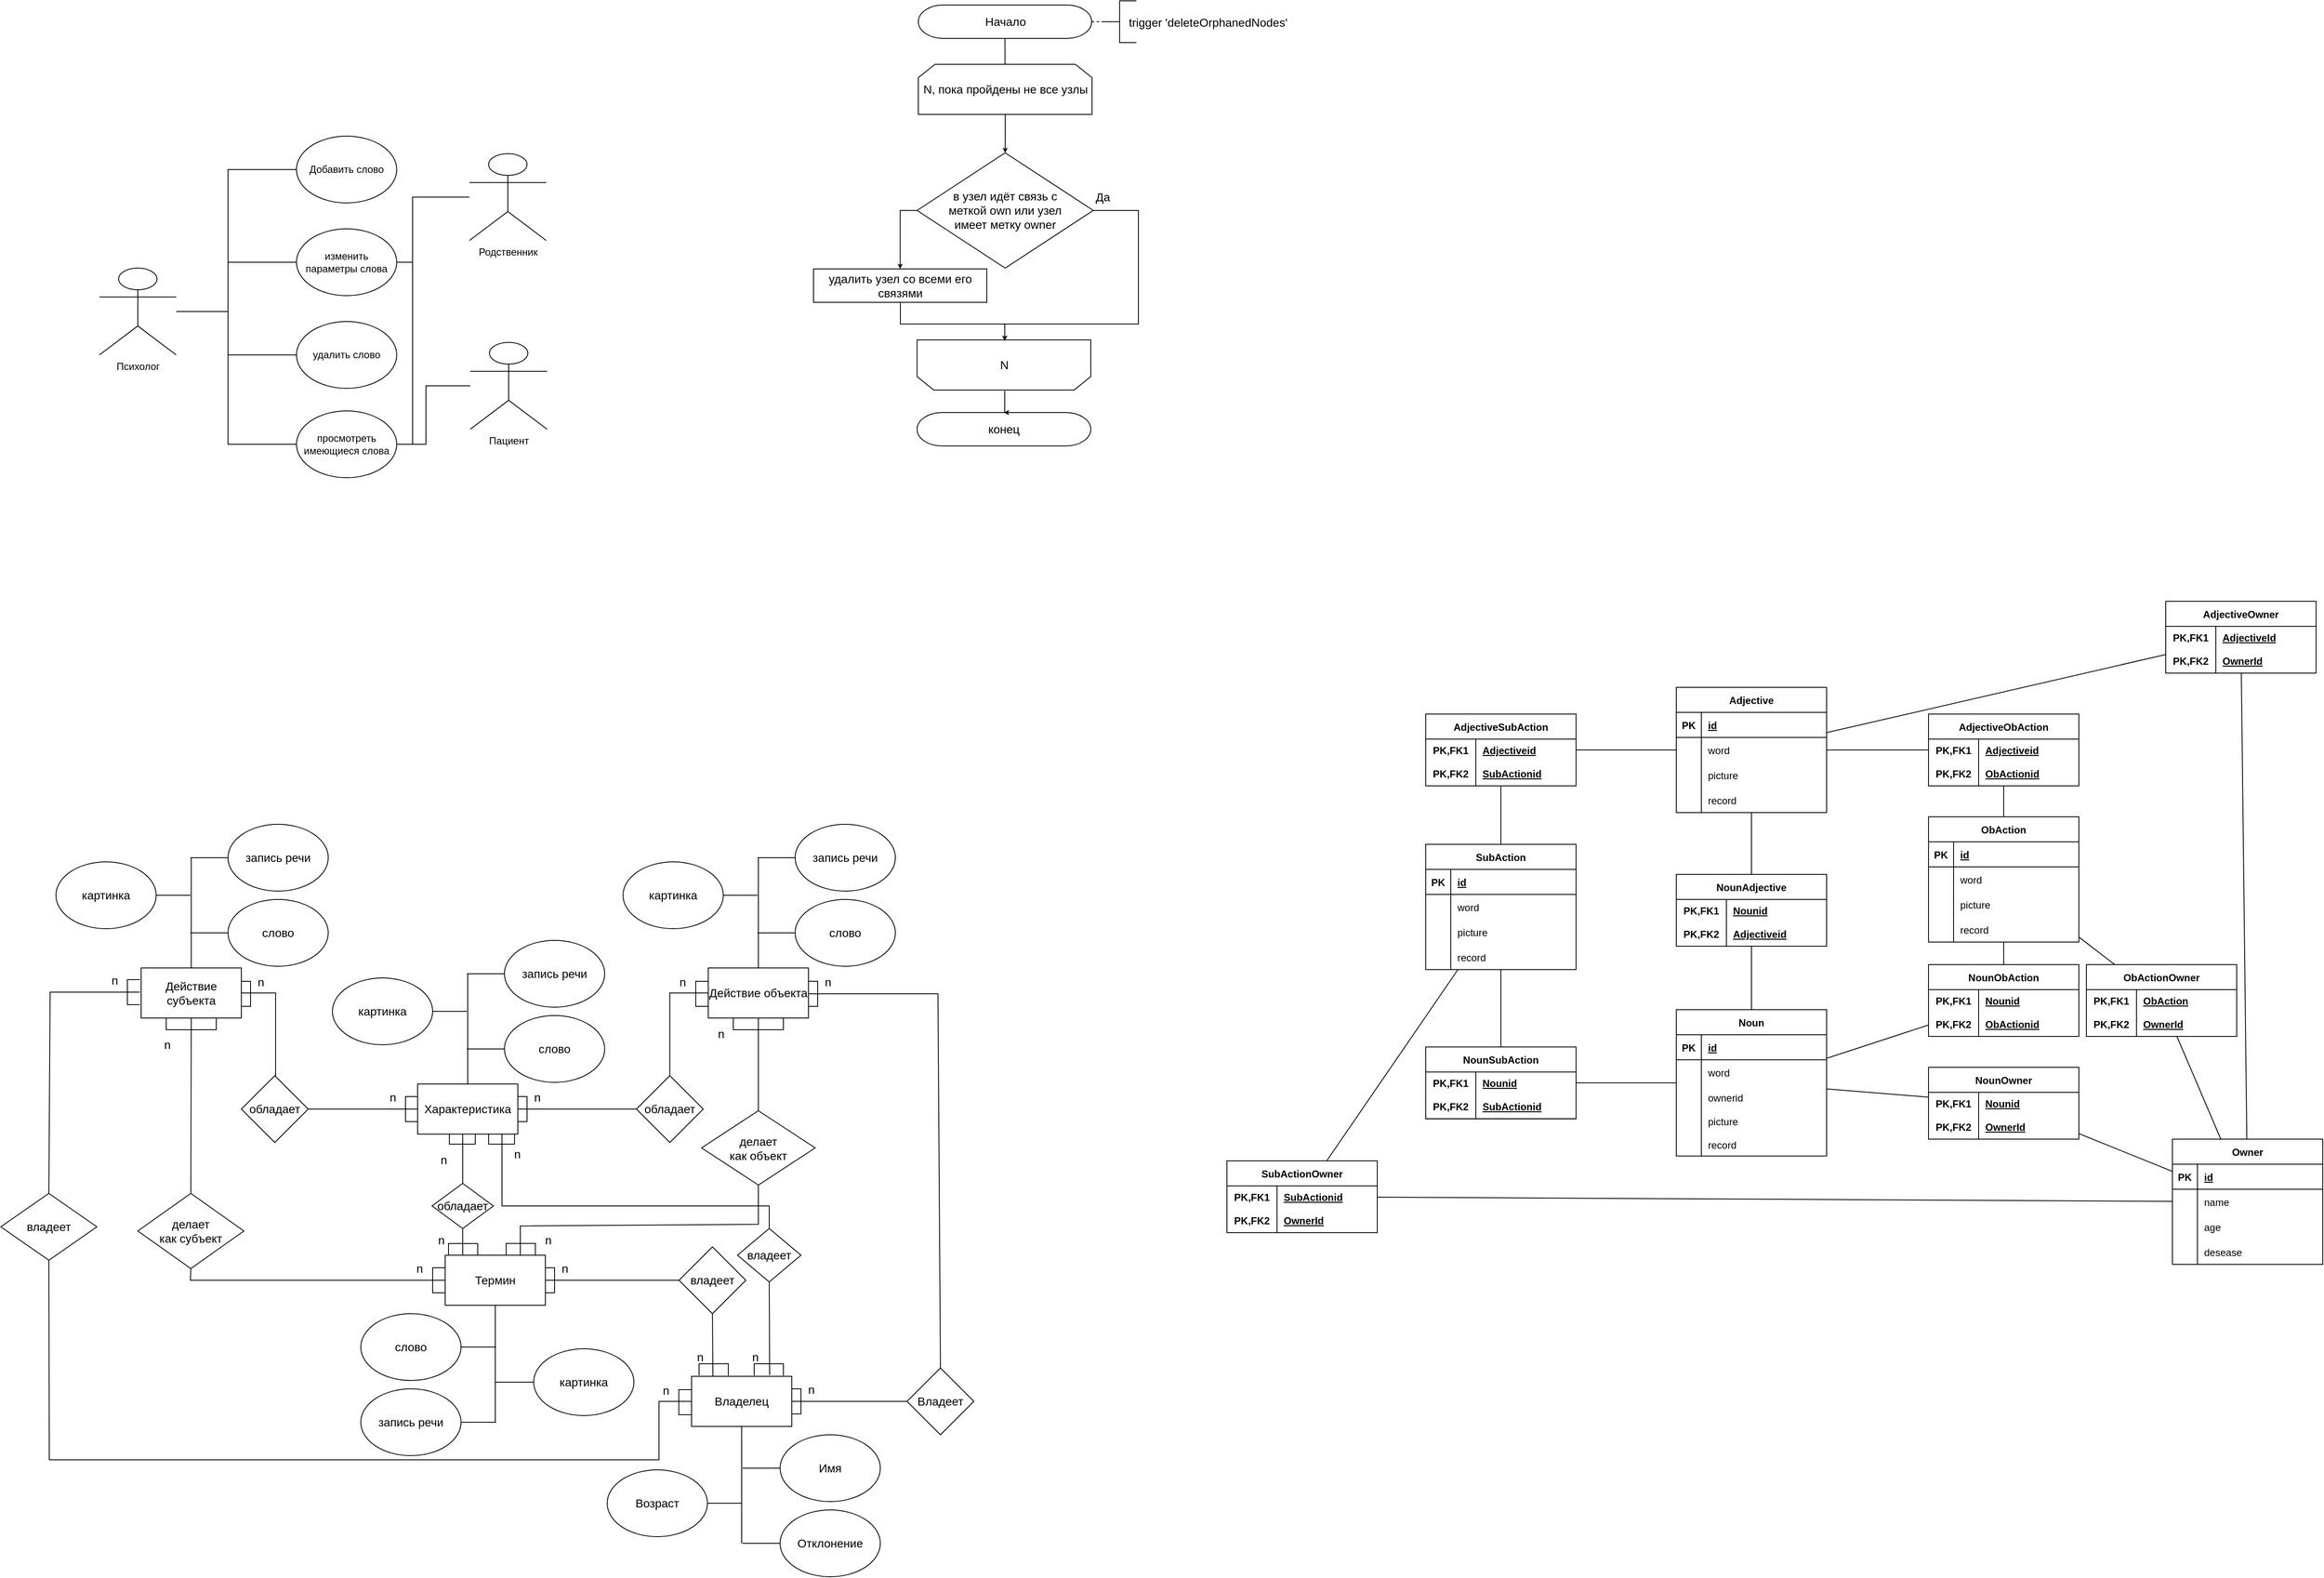 <mxfile version="18.0.6" type="device"><diagram id="wXB3WFthMQlXbvhRIafe" name="Страница 1"><mxGraphModel dx="1822" dy="1665" grid="0" gridSize="10" guides="1" tooltips="1" connect="1" arrows="1" fold="1" page="0" pageScale="1" pageWidth="827" pageHeight="1169" math="0" shadow="0"><root><mxCell id="0"/><mxCell id="1" parent="0"/><mxCell id="Pn8XfIVvryO9Z5c8Sj-M-3" value="" style="shape=loopLimit;whiteSpace=wrap;html=1;rotation=-180;" parent="1" vertex="1"><mxGeometry x="1008" y="-110" width="208" height="60" as="geometry"/></mxCell><mxCell id="wTaUs3tb4pEiMKqVdp9g-4" value="Добавить слово" style="ellipse;whiteSpace=wrap;html=1;" parent="1" vertex="1"><mxGeometry x="265" y="-354" width="120" height="80" as="geometry"/></mxCell><mxCell id="wTaUs3tb4pEiMKqVdp9g-5" value="удалить слово" style="ellipse;whiteSpace=wrap;html=1;" parent="1" vertex="1"><mxGeometry x="265" y="-132" width="120" height="80" as="geometry"/></mxCell><mxCell id="wTaUs3tb4pEiMKqVdp9g-8" value="изменить &lt;br&gt;параметры слова" style="ellipse;whiteSpace=wrap;html=1;" parent="1" vertex="1"><mxGeometry x="265" y="-243" width="120" height="80" as="geometry"/></mxCell><mxCell id="wTaUs3tb4pEiMKqVdp9g-9" value="просмотреть имеющиеся слова" style="ellipse;whiteSpace=wrap;html=1;" parent="1" vertex="1"><mxGeometry x="265" y="-25" width="120" height="80" as="geometry"/></mxCell><mxCell id="wTaUs3tb4pEiMKqVdp9g-16" value="Термин" style="rounded=0;whiteSpace=wrap;html=1;fontSize=14;" parent="1" vertex="1"><mxGeometry x="443" y="986" width="120" height="60" as="geometry"/></mxCell><mxCell id="wTaUs3tb4pEiMKqVdp9g-17" value="Характеристика" style="rounded=0;whiteSpace=wrap;html=1;fontSize=14;" parent="1" vertex="1"><mxGeometry x="410" y="781" width="120" height="60" as="geometry"/></mxCell><mxCell id="wTaUs3tb4pEiMKqVdp9g-19" value="делает&lt;br style=&quot;font-size: 14px;&quot;&gt;как субъект" style="rhombus;whiteSpace=wrap;html=1;fontSize=14;" parent="1" vertex="1"><mxGeometry x="75" y="912" width="127" height="90" as="geometry"/></mxCell><mxCell id="wTaUs3tb4pEiMKqVdp9g-20" value="владеет" style="rhombus;whiteSpace=wrap;html=1;fontSize=14;" parent="1" vertex="1"><mxGeometry x="723" y="976" width="80" height="80" as="geometry"/></mxCell><mxCell id="wTaUs3tb4pEiMKqVdp9g-21" value="" style="endArrow=none;html=1;rounded=0;entryX=0.5;entryY=1;entryDx=0;entryDy=0;fontSize=14;" parent="1" target="wTaUs3tb4pEiMKqVdp9g-16" edge="1"><mxGeometry width="50" height="50" relative="1" as="geometry"><mxPoint x="503" y="1186" as="sourcePoint"/><mxPoint x="513" y="1022" as="targetPoint"/></mxGeometry></mxCell><mxCell id="wTaUs3tb4pEiMKqVdp9g-22" value="" style="endArrow=none;html=1;rounded=0;entryX=0.5;entryY=0;entryDx=0;entryDy=0;fontSize=14;" parent="1" target="wTaUs3tb4pEiMKqVdp9g-17" edge="1"><mxGeometry width="50" height="50" relative="1" as="geometry"><mxPoint x="470" y="649" as="sourcePoint"/><mxPoint x="617" y="759.0" as="targetPoint"/></mxGeometry></mxCell><mxCell id="wTaUs3tb4pEiMKqVdp9g-24" value="" style="endArrow=none;html=1;rounded=0;exitX=0.213;exitY=0.016;exitDx=0;exitDy=0;entryX=0.5;entryY=1;entryDx=0;entryDy=0;exitPerimeter=0;fontSize=14;" parent="1" source="Dzj-zKx41pGdzfWtIHVh-5" target="wTaUs3tb4pEiMKqVdp9g-20" edge="1"><mxGeometry width="50" height="50" relative="1" as="geometry"><mxPoint x="760" y="1114" as="sourcePoint"/><mxPoint x="688" y="1051" as="targetPoint"/></mxGeometry></mxCell><mxCell id="wTaUs3tb4pEiMKqVdp9g-26" value="слово" style="ellipse;whiteSpace=wrap;html=1;fontSize=14;" parent="1" vertex="1"><mxGeometry x="342" y="1056" width="120" height="80" as="geometry"/></mxCell><mxCell id="wTaUs3tb4pEiMKqVdp9g-27" value="" style="endArrow=none;html=1;rounded=0;exitX=1;exitY=0.5;exitDx=0;exitDy=0;fontSize=14;" parent="1" source="wTaUs3tb4pEiMKqVdp9g-26" edge="1"><mxGeometry width="50" height="50" relative="1" as="geometry"><mxPoint x="460" y="1145" as="sourcePoint"/><mxPoint x="504" y="1096" as="targetPoint"/></mxGeometry></mxCell><mxCell id="wTaUs3tb4pEiMKqVdp9g-28" value="запись речи" style="ellipse;whiteSpace=wrap;html=1;fontSize=14;" parent="1" vertex="1"><mxGeometry x="342" y="1146" width="120" height="80" as="geometry"/></mxCell><mxCell id="wTaUs3tb4pEiMKqVdp9g-29" value="" style="endArrow=none;html=1;rounded=0;exitX=1;exitY=0.5;exitDx=0;exitDy=0;fontSize=14;" parent="1" source="wTaUs3tb4pEiMKqVdp9g-28" edge="1"><mxGeometry width="50" height="50" relative="1" as="geometry"><mxPoint x="541" y="1185.62" as="sourcePoint"/><mxPoint x="504" y="1186" as="targetPoint"/></mxGeometry></mxCell><mxCell id="wTaUs3tb4pEiMKqVdp9g-30" value="картинка" style="ellipse;whiteSpace=wrap;html=1;fontSize=14;" parent="1" vertex="1"><mxGeometry x="549" y="1098" width="120" height="80" as="geometry"/></mxCell><mxCell id="wTaUs3tb4pEiMKqVdp9g-31" value="" style="endArrow=none;html=1;rounded=0;exitX=0;exitY=0.5;exitDx=0;exitDy=0;fontSize=14;" parent="1" source="wTaUs3tb4pEiMKqVdp9g-30" edge="1"><mxGeometry width="50" height="50" relative="1" as="geometry"><mxPoint x="342" y="1138" as="sourcePoint"/><mxPoint x="503" y="1138" as="targetPoint"/></mxGeometry></mxCell><mxCell id="wTaUs3tb4pEiMKqVdp9g-35" value="запись речи" style="ellipse;whiteSpace=wrap;html=1;fontSize=14;" parent="1" vertex="1"><mxGeometry x="514" y="609" width="120" height="80" as="geometry"/></mxCell><mxCell id="wTaUs3tb4pEiMKqVdp9g-36" value="" style="endArrow=none;html=1;rounded=0;exitX=0;exitY=0.5;exitDx=0;exitDy=0;fontSize=14;" parent="1" source="wTaUs3tb4pEiMKqVdp9g-35" edge="1"><mxGeometry width="50" height="50" relative="1" as="geometry"><mxPoint x="506" y="648.62" as="sourcePoint"/><mxPoint x="469" y="649" as="targetPoint"/></mxGeometry></mxCell><mxCell id="wTaUs3tb4pEiMKqVdp9g-37" value="слово" style="ellipse;whiteSpace=wrap;html=1;fontSize=14;" parent="1" vertex="1"><mxGeometry x="514" y="699" width="120" height="80" as="geometry"/></mxCell><mxCell id="wTaUs3tb4pEiMKqVdp9g-38" value="" style="endArrow=none;html=1;rounded=0;exitX=0;exitY=0.5;exitDx=0;exitDy=0;fontSize=14;" parent="1" source="wTaUs3tb4pEiMKqVdp9g-37" edge="1"><mxGeometry width="50" height="50" relative="1" as="geometry"><mxPoint x="506" y="738.62" as="sourcePoint"/><mxPoint x="469" y="739" as="targetPoint"/></mxGeometry></mxCell><mxCell id="wTaUs3tb4pEiMKqVdp9g-39" value="картинка" style="ellipse;whiteSpace=wrap;html=1;fontSize=14;" parent="1" vertex="1"><mxGeometry x="308" y="654" width="120" height="80" as="geometry"/></mxCell><mxCell id="wTaUs3tb4pEiMKqVdp9g-40" value="" style="endArrow=none;html=1;rounded=0;exitX=1;exitY=0.5;exitDx=0;exitDy=0;fontSize=14;" parent="1" source="wTaUs3tb4pEiMKqVdp9g-39" edge="1"><mxGeometry width="50" height="50" relative="1" as="geometry"><mxPoint x="300" y="693.62" as="sourcePoint"/><mxPoint x="469.0" y="694" as="targetPoint"/></mxGeometry></mxCell><mxCell id="wTaUs3tb4pEiMKqVdp9g-41" value="" style="endArrow=none;html=1;rounded=0;exitX=1;exitY=0.75;exitDx=0;exitDy=0;entryX=1;entryY=0.25;entryDx=0;entryDy=0;fontSize=14;" parent="1" source="wTaUs3tb4pEiMKqVdp9g-16" target="wTaUs3tb4pEiMKqVdp9g-16" edge="1"><mxGeometry width="50" height="50" relative="1" as="geometry"><mxPoint x="609" y="969" as="sourcePoint"/><mxPoint x="659" y="919" as="targetPoint"/><Array as="points"><mxPoint x="574" y="1031"/><mxPoint x="574" y="1001"/></Array></mxGeometry></mxCell><mxCell id="wTaUs3tb4pEiMKqVdp9g-42" value="n" style="text;html=1;align=center;verticalAlign=middle;resizable=0;points=[];autosize=1;strokeColor=none;fillColor=none;fontSize=14;" parent="1" vertex="1"><mxGeometry x="577" y="991" width="18" height="21" as="geometry"/></mxCell><mxCell id="wTaUs3tb4pEiMKqVdp9g-45" value="" style="endArrow=none;html=1;rounded=0;exitX=0;exitY=0.5;exitDx=0;exitDy=0;entryX=0.5;entryY=1;entryDx=0;entryDy=0;fontSize=14;" parent="1" source="wTaUs3tb4pEiMKqVdp9g-16" target="wTaUs3tb4pEiMKqVdp9g-19" edge="1"><mxGeometry width="50" height="50" relative="1" as="geometry"><mxPoint x="559" y="1106" as="sourcePoint"/><mxPoint x="514" y="1106" as="targetPoint"/><Array as="points"><mxPoint x="340" y="1016"/><mxPoint x="138" y="1016"/></Array></mxGeometry></mxCell><mxCell id="wTaUs3tb4pEiMKqVdp9g-47" value="n" style="text;html=1;align=center;verticalAlign=middle;resizable=0;points=[];autosize=1;strokeColor=none;fillColor=none;fontSize=14;" parent="1" vertex="1"><mxGeometry x="101" y="723" width="18" height="21" as="geometry"/></mxCell><mxCell id="wTaUs3tb4pEiMKqVdp9g-48" value="" style="endArrow=none;html=1;rounded=0;exitX=0.75;exitY=1;exitDx=0;exitDy=0;entryX=0.25;entryY=1;entryDx=0;entryDy=0;fontSize=14;" parent="1" source="Dzj-zKx41pGdzfWtIHVh-16" target="Dzj-zKx41pGdzfWtIHVh-16" edge="1"><mxGeometry width="50" height="50" relative="1" as="geometry"><mxPoint x="295.0" y="888" as="sourcePoint"/><mxPoint x="295.0" y="858" as="targetPoint"/><Array as="points"><mxPoint x="169" y="716"/><mxPoint x="109" y="716"/></Array></mxGeometry></mxCell><mxCell id="Ff13wbRDNny82bZdhu33-1" value="Психолог" style="shape=umlActor;verticalLabelPosition=bottom;verticalAlign=top;html=1;outlineConnect=0;" parent="1" vertex="1"><mxGeometry x="29" y="-196" width="92" height="104" as="geometry"/></mxCell><mxCell id="Ff13wbRDNny82bZdhu33-2" value="" style="endArrow=none;html=1;rounded=0;" parent="1" source="Ff13wbRDNny82bZdhu33-1" target="wTaUs3tb4pEiMKqVdp9g-4" edge="1"><mxGeometry width="50" height="50" relative="1" as="geometry"><mxPoint x="210" y="-31" as="sourcePoint"/><mxPoint x="260" y="-81" as="targetPoint"/><Array as="points"><mxPoint x="183" y="-144"/><mxPoint x="183" y="-314"/></Array></mxGeometry></mxCell><mxCell id="Ff13wbRDNny82bZdhu33-4" value="" style="endArrow=none;html=1;rounded=0;" parent="1" source="Ff13wbRDNny82bZdhu33-1" target="wTaUs3tb4pEiMKqVdp9g-5" edge="1"><mxGeometry width="50" height="50" relative="1" as="geometry"><mxPoint x="164" y="-148" as="sourcePoint"/><mxPoint x="311.965" y="-139.613" as="targetPoint"/><Array as="points"><mxPoint x="183" y="-144"/><mxPoint x="183" y="-92"/></Array></mxGeometry></mxCell><mxCell id="Ff13wbRDNny82bZdhu33-5" value="" style="endArrow=none;html=1;rounded=0;" parent="1" source="Ff13wbRDNny82bZdhu33-1" target="wTaUs3tb4pEiMKqVdp9g-9" edge="1"><mxGeometry width="50" height="50" relative="1" as="geometry"><mxPoint x="183" y="-76" as="sourcePoint"/><mxPoint x="321.965" y="-129.613" as="targetPoint"/><Array as="points"><mxPoint x="183" y="-144"/><mxPoint x="183" y="15"/></Array></mxGeometry></mxCell><mxCell id="Ff13wbRDNny82bZdhu33-6" value="" style="endArrow=none;html=1;rounded=0;" parent="1" source="Ff13wbRDNny82bZdhu33-1" target="wTaUs3tb4pEiMKqVdp9g-8" edge="1"><mxGeometry width="50" height="50" relative="1" as="geometry"><mxPoint x="231" y="-143" as="sourcePoint"/><mxPoint x="331.965" y="-119.613" as="targetPoint"/><Array as="points"><mxPoint x="183" y="-144"/><mxPoint x="183" y="-203"/></Array></mxGeometry></mxCell><mxCell id="Dzj-zKx41pGdzfWtIHVh-2" value="Пациент" style="shape=umlActor;verticalLabelPosition=bottom;verticalAlign=top;html=1;outlineConnect=0;" parent="1" vertex="1"><mxGeometry x="473" y="-107" width="92" height="104" as="geometry"/></mxCell><mxCell id="Dzj-zKx41pGdzfWtIHVh-3" value="" style="endArrow=none;html=1;rounded=0;" parent="1" source="Dzj-zKx41pGdzfWtIHVh-2" target="wTaUs3tb4pEiMKqVdp9g-9" edge="1"><mxGeometry width="50" height="50" relative="1" as="geometry"><mxPoint x="131" y="-134.0" as="sourcePoint"/><mxPoint x="275.0" y="-82" as="targetPoint"/><Array as="points"><mxPoint x="420" y="-55"/><mxPoint x="420" y="15"/></Array></mxGeometry></mxCell><mxCell id="Dzj-zKx41pGdzfWtIHVh-5" value="Владелец" style="rounded=0;whiteSpace=wrap;html=1;fontSize=14;" parent="1" vertex="1"><mxGeometry x="738" y="1131" width="120" height="60" as="geometry"/></mxCell><mxCell id="Dzj-zKx41pGdzfWtIHVh-7" value="" style="endArrow=none;html=1;rounded=0;entryX=0.5;entryY=1;entryDx=0;entryDy=0;fontSize=14;" parent="1" target="Dzj-zKx41pGdzfWtIHVh-5" edge="1"><mxGeometry width="50" height="50" relative="1" as="geometry"><mxPoint x="798" y="1331" as="sourcePoint"/><mxPoint x="812.5" y="1209" as="targetPoint"/></mxGeometry></mxCell><mxCell id="Dzj-zKx41pGdzfWtIHVh-8" value="Имя" style="ellipse;whiteSpace=wrap;html=1;fontSize=14;" parent="1" vertex="1"><mxGeometry x="844" y="1201" width="120" height="80" as="geometry"/></mxCell><mxCell id="Dzj-zKx41pGdzfWtIHVh-9" value="" style="endArrow=none;html=1;rounded=0;exitX=0;exitY=0.5;exitDx=0;exitDy=0;fontSize=14;" parent="1" source="Dzj-zKx41pGdzfWtIHVh-8" edge="1"><mxGeometry width="50" height="50" relative="1" as="geometry"><mxPoint x="836" y="1240.62" as="sourcePoint"/><mxPoint x="799" y="1241" as="targetPoint"/></mxGeometry></mxCell><mxCell id="Dzj-zKx41pGdzfWtIHVh-10" value="Отклонение" style="ellipse;whiteSpace=wrap;html=1;fontSize=14;" parent="1" vertex="1"><mxGeometry x="844" y="1291" width="120" height="80" as="geometry"/></mxCell><mxCell id="Dzj-zKx41pGdzfWtIHVh-11" value="" style="endArrow=none;html=1;rounded=0;exitX=0;exitY=0.5;exitDx=0;exitDy=0;fontSize=14;" parent="1" source="Dzj-zKx41pGdzfWtIHVh-10" edge="1"><mxGeometry width="50" height="50" relative="1" as="geometry"><mxPoint x="836" y="1330.62" as="sourcePoint"/><mxPoint x="799" y="1331" as="targetPoint"/></mxGeometry></mxCell><mxCell id="Dzj-zKx41pGdzfWtIHVh-12" value="Возраст" style="ellipse;whiteSpace=wrap;html=1;fontSize=14;" parent="1" vertex="1"><mxGeometry x="637" y="1243" width="120" height="80" as="geometry"/></mxCell><mxCell id="Dzj-zKx41pGdzfWtIHVh-13" value="" style="endArrow=none;html=1;rounded=0;exitX=1;exitY=0.5;exitDx=0;exitDy=0;fontSize=14;" parent="1" source="Dzj-zKx41pGdzfWtIHVh-12" edge="1"><mxGeometry width="50" height="50" relative="1" as="geometry"><mxPoint x="629" y="1282.62" as="sourcePoint"/><mxPoint x="798" y="1283" as="targetPoint"/></mxGeometry></mxCell><mxCell id="Dzj-zKx41pGdzfWtIHVh-14" value="" style="endArrow=none;html=1;rounded=0;exitX=1;exitY=0.5;exitDx=0;exitDy=0;entryX=0;entryY=0.5;entryDx=0;entryDy=0;fontSize=14;" parent="1" source="wTaUs3tb4pEiMKqVdp9g-16" target="wTaUs3tb4pEiMKqVdp9g-20" edge="1"><mxGeometry width="50" height="50" relative="1" as="geometry"><mxPoint x="624" y="1021.0" as="sourcePoint"/><mxPoint x="645" y="1016" as="targetPoint"/></mxGeometry></mxCell><mxCell id="Dzj-zKx41pGdzfWtIHVh-15" value="n" style="text;html=1;align=center;verticalAlign=middle;resizable=0;points=[];autosize=1;strokeColor=none;fillColor=none;fontSize=14;" parent="1" vertex="1"><mxGeometry x="739" y="1097" width="18" height="21" as="geometry"/></mxCell><mxCell id="Dzj-zKx41pGdzfWtIHVh-16" value="Действие субъекта" style="rounded=0;whiteSpace=wrap;html=1;fontSize=14;" parent="1" vertex="1"><mxGeometry x="79" y="642" width="120" height="60" as="geometry"/></mxCell><mxCell id="Dzj-zKx41pGdzfWtIHVh-17" value="" style="endArrow=none;html=1;rounded=0;entryX=0.5;entryY=0;entryDx=0;entryDy=0;fontSize=14;" parent="1" target="Dzj-zKx41pGdzfWtIHVh-16" edge="1"><mxGeometry width="50" height="50" relative="1" as="geometry"><mxPoint x="139" y="510" as="sourcePoint"/><mxPoint x="286" y="620.0" as="targetPoint"/></mxGeometry></mxCell><mxCell id="Dzj-zKx41pGdzfWtIHVh-18" value="запись речи" style="ellipse;whiteSpace=wrap;html=1;fontSize=14;" parent="1" vertex="1"><mxGeometry x="183" y="470" width="120" height="80" as="geometry"/></mxCell><mxCell id="Dzj-zKx41pGdzfWtIHVh-19" value="" style="endArrow=none;html=1;rounded=0;exitX=0;exitY=0.5;exitDx=0;exitDy=0;fontSize=14;" parent="1" source="Dzj-zKx41pGdzfWtIHVh-18" edge="1"><mxGeometry width="50" height="50" relative="1" as="geometry"><mxPoint x="175" y="509.62" as="sourcePoint"/><mxPoint x="138" y="510" as="targetPoint"/></mxGeometry></mxCell><mxCell id="Dzj-zKx41pGdzfWtIHVh-20" value="слово" style="ellipse;whiteSpace=wrap;html=1;fontSize=14;" parent="1" vertex="1"><mxGeometry x="183" y="560" width="120" height="80" as="geometry"/></mxCell><mxCell id="Dzj-zKx41pGdzfWtIHVh-21" value="" style="endArrow=none;html=1;rounded=0;exitX=0;exitY=0.5;exitDx=0;exitDy=0;fontSize=14;" parent="1" source="Dzj-zKx41pGdzfWtIHVh-20" edge="1"><mxGeometry width="50" height="50" relative="1" as="geometry"><mxPoint x="175" y="599.62" as="sourcePoint"/><mxPoint x="138" y="600" as="targetPoint"/></mxGeometry></mxCell><mxCell id="Dzj-zKx41pGdzfWtIHVh-22" value="картинка" style="ellipse;whiteSpace=wrap;html=1;fontSize=14;" parent="1" vertex="1"><mxGeometry x="-23" y="515" width="120" height="80" as="geometry"/></mxCell><mxCell id="Dzj-zKx41pGdzfWtIHVh-23" value="" style="endArrow=none;html=1;rounded=0;exitX=1;exitY=0.5;exitDx=0;exitDy=0;fontSize=14;" parent="1" source="Dzj-zKx41pGdzfWtIHVh-22" edge="1"><mxGeometry width="50" height="50" relative="1" as="geometry"><mxPoint x="-31" y="554.62" as="sourcePoint"/><mxPoint x="138" y="555" as="targetPoint"/></mxGeometry></mxCell><mxCell id="Dzj-zKx41pGdzfWtIHVh-36" value="делает&lt;br style=&quot;font-size: 14px;&quot;&gt;как объект" style="rhombus;whiteSpace=wrap;html=1;fontSize=14;" parent="1" vertex="1"><mxGeometry x="750" y="813" width="136" height="89" as="geometry"/></mxCell><mxCell id="Dzj-zKx41pGdzfWtIHVh-37" value="" style="endArrow=none;html=1;rounded=0;exitX=0.5;exitY=1;exitDx=0;exitDy=0;entryX=0.5;entryY=0;entryDx=0;entryDy=0;fontSize=14;" parent="1" source="Dzj-zKx41pGdzfWtIHVh-16" target="wTaUs3tb4pEiMKqVdp9g-19" edge="1"><mxGeometry width="50" height="50" relative="1" as="geometry"><mxPoint x="379" y="1001" as="sourcePoint"/><mxPoint x="173.5" y="892.0" as="targetPoint"/></mxGeometry></mxCell><mxCell id="Dzj-zKx41pGdzfWtIHVh-41" value="" style="endArrow=none;html=1;rounded=0;exitX=0;exitY=0.75;exitDx=0;exitDy=0;entryX=0;entryY=0.25;entryDx=0;entryDy=0;fontSize=14;" parent="1" source="wTaUs3tb4pEiMKqVdp9g-16" target="wTaUs3tb4pEiMKqVdp9g-16" edge="1"><mxGeometry width="50" height="50" relative="1" as="geometry"><mxPoint x="573.0" y="1041" as="sourcePoint"/><mxPoint x="573.0" y="1011" as="targetPoint"/><Array as="points"><mxPoint x="428" y="1031"/><mxPoint x="428" y="1001"/></Array></mxGeometry></mxCell><mxCell id="Dzj-zKx41pGdzfWtIHVh-42" value="n" style="text;html=1;align=center;verticalAlign=middle;resizable=0;points=[];autosize=1;strokeColor=none;fillColor=none;fontSize=14;" parent="1" vertex="1"><mxGeometry x="403" y="991" width="18" height="21" as="geometry"/></mxCell><mxCell id="Dzj-zKx41pGdzfWtIHVh-44" value="n" style="text;html=1;align=center;verticalAlign=middle;resizable=0;points=[];autosize=1;strokeColor=none;fillColor=none;fontSize=14;" parent="1" vertex="1"><mxGeometry x="764" y="710" width="18" height="21" as="geometry"/></mxCell><mxCell id="Dzj-zKx41pGdzfWtIHVh-45" value="" style="endArrow=none;html=1;rounded=0;exitX=0.75;exitY=1;exitDx=0;exitDy=0;entryX=0.25;entryY=1;entryDx=0;entryDy=0;fontSize=14;" parent="1" source="Dzj-zKx41pGdzfWtIHVh-46" target="Dzj-zKx41pGdzfWtIHVh-46" edge="1"><mxGeometry width="50" height="50" relative="1" as="geometry"><mxPoint x="974.0" y="888" as="sourcePoint"/><mxPoint x="974.0" y="858" as="targetPoint"/><Array as="points"><mxPoint x="848" y="716"/><mxPoint x="788" y="716"/></Array></mxGeometry></mxCell><mxCell id="Dzj-zKx41pGdzfWtIHVh-46" value="Действие объекта" style="rounded=0;whiteSpace=wrap;html=1;fontSize=14;" parent="1" vertex="1"><mxGeometry x="758" y="642" width="120" height="60" as="geometry"/></mxCell><mxCell id="Dzj-zKx41pGdzfWtIHVh-47" value="" style="endArrow=none;html=1;rounded=0;entryX=0.5;entryY=0;entryDx=0;entryDy=0;fontSize=14;" parent="1" target="Dzj-zKx41pGdzfWtIHVh-46" edge="1"><mxGeometry width="50" height="50" relative="1" as="geometry"><mxPoint x="818" y="510" as="sourcePoint"/><mxPoint x="965" y="620.0" as="targetPoint"/></mxGeometry></mxCell><mxCell id="Dzj-zKx41pGdzfWtIHVh-48" value="запись речи" style="ellipse;whiteSpace=wrap;html=1;fontSize=14;" parent="1" vertex="1"><mxGeometry x="862" y="470" width="120" height="80" as="geometry"/></mxCell><mxCell id="Dzj-zKx41pGdzfWtIHVh-49" value="" style="endArrow=none;html=1;rounded=0;exitX=0;exitY=0.5;exitDx=0;exitDy=0;fontSize=14;" parent="1" source="Dzj-zKx41pGdzfWtIHVh-48" edge="1"><mxGeometry width="50" height="50" relative="1" as="geometry"><mxPoint x="854" y="509.62" as="sourcePoint"/><mxPoint x="817" y="510" as="targetPoint"/></mxGeometry></mxCell><mxCell id="Dzj-zKx41pGdzfWtIHVh-50" value="слово" style="ellipse;whiteSpace=wrap;html=1;fontSize=14;" parent="1" vertex="1"><mxGeometry x="862" y="560" width="120" height="80" as="geometry"/></mxCell><mxCell id="Dzj-zKx41pGdzfWtIHVh-51" value="" style="endArrow=none;html=1;rounded=0;exitX=0;exitY=0.5;exitDx=0;exitDy=0;fontSize=14;" parent="1" source="Dzj-zKx41pGdzfWtIHVh-50" edge="1"><mxGeometry width="50" height="50" relative="1" as="geometry"><mxPoint x="854" y="599.62" as="sourcePoint"/><mxPoint x="817" y="600" as="targetPoint"/></mxGeometry></mxCell><mxCell id="Dzj-zKx41pGdzfWtIHVh-52" value="картинка" style="ellipse;whiteSpace=wrap;html=1;fontSize=14;" parent="1" vertex="1"><mxGeometry x="656" y="515" width="120" height="80" as="geometry"/></mxCell><mxCell id="Dzj-zKx41pGdzfWtIHVh-53" value="" style="endArrow=none;html=1;rounded=0;exitX=1;exitY=0.5;exitDx=0;exitDy=0;fontSize=14;" parent="1" source="Dzj-zKx41pGdzfWtIHVh-52" edge="1"><mxGeometry width="50" height="50" relative="1" as="geometry"><mxPoint x="648" y="554.62" as="sourcePoint"/><mxPoint x="817" y="555" as="targetPoint"/></mxGeometry></mxCell><mxCell id="Dzj-zKx41pGdzfWtIHVh-54" value="обладает" style="rhombus;whiteSpace=wrap;html=1;fontSize=14;" parent="1" vertex="1"><mxGeometry x="427.25" y="900" width="73.5" height="54" as="geometry"/></mxCell><mxCell id="Dzj-zKx41pGdzfWtIHVh-55" value="" style="endArrow=none;html=1;rounded=0;entryX=0.5;entryY=0;entryDx=0;entryDy=0;exitX=0.5;exitY=1;exitDx=0;exitDy=0;fontSize=14;" parent="1" edge="1"><mxGeometry width="50" height="50" relative="1" as="geometry"><mxPoint x="464" y="954" as="sourcePoint"/><mxPoint x="464" y="986" as="targetPoint"/></mxGeometry></mxCell><mxCell id="Dzj-zKx41pGdzfWtIHVh-56" value="" style="endArrow=none;html=1;rounded=0;entryX=0.5;entryY=1;entryDx=0;entryDy=0;exitX=0.5;exitY=0;exitDx=0;exitDy=0;fontSize=14;" parent="1" source="Dzj-zKx41pGdzfWtIHVh-54" edge="1"><mxGeometry width="50" height="50" relative="1" as="geometry"><mxPoint x="474.0" y="964" as="sourcePoint"/><mxPoint x="464" y="841" as="targetPoint"/></mxGeometry></mxCell><mxCell id="Dzj-zKx41pGdzfWtIHVh-57" value="" style="endArrow=none;html=1;rounded=0;entryX=0.375;entryY=0.003;entryDx=0;entryDy=0;entryPerimeter=0;fontSize=14;" parent="1" edge="1"><mxGeometry width="50" height="50" relative="1" as="geometry"><mxPoint x="447" y="986" as="sourcePoint"/><mxPoint x="482" y="986.18" as="targetPoint"/><Array as="points"><mxPoint x="447" y="972"/><mxPoint x="482" y="972"/></Array></mxGeometry></mxCell><mxCell id="Dzj-zKx41pGdzfWtIHVh-58" value="n" style="text;html=1;align=center;verticalAlign=middle;resizable=0;points=[];autosize=1;strokeColor=none;fillColor=none;fontSize=14;" parent="1" vertex="1"><mxGeometry x="557" y="957" width="18" height="21" as="geometry"/></mxCell><mxCell id="Dzj-zKx41pGdzfWtIHVh-59" value="" style="endArrow=none;html=1;rounded=0;entryX=0.375;entryY=0.003;entryDx=0;entryDy=0;entryPerimeter=0;fontSize=14;" parent="1" edge="1"><mxGeometry width="50" height="50" relative="1" as="geometry"><mxPoint x="516" y="985.82" as="sourcePoint"/><mxPoint x="551.0" y="986.0" as="targetPoint"/><Array as="points"><mxPoint x="516" y="971.82"/><mxPoint x="551" y="971.82"/></Array></mxGeometry></mxCell><mxCell id="Dzj-zKx41pGdzfWtIHVh-60" value="n" style="text;html=1;align=center;verticalAlign=middle;resizable=0;points=[];autosize=1;strokeColor=none;fillColor=none;fontSize=14;" parent="1" vertex="1"><mxGeometry x="428.5" y="957" width="18" height="21" as="geometry"/></mxCell><mxCell id="Dzj-zKx41pGdzfWtIHVh-61" value="обладает" style="rhombus;whiteSpace=wrap;html=1;fontSize=14;" parent="1" vertex="1"><mxGeometry x="672" y="771" width="80" height="80" as="geometry"/></mxCell><mxCell id="Dzj-zKx41pGdzfWtIHVh-62" value="" style="endArrow=none;html=1;rounded=0;exitX=1;exitY=0.75;exitDx=0;exitDy=0;entryX=1;entryY=0.25;entryDx=0;entryDy=0;fontSize=14;" parent="1" edge="1"><mxGeometry width="50" height="50" relative="1" as="geometry"><mxPoint x="530" y="826.0" as="sourcePoint"/><mxPoint x="530" y="796.0" as="targetPoint"/><Array as="points"><mxPoint x="541" y="826"/><mxPoint x="541" y="796"/></Array></mxGeometry></mxCell><mxCell id="Dzj-zKx41pGdzfWtIHVh-63" value="n" style="text;html=1;align=center;verticalAlign=middle;resizable=0;points=[];autosize=1;strokeColor=none;fillColor=none;fontSize=14;" parent="1" vertex="1"><mxGeometry x="544" y="786" width="18" height="21" as="geometry"/></mxCell><mxCell id="Dzj-zKx41pGdzfWtIHVh-64" value="" style="endArrow=none;html=1;rounded=0;exitX=1;exitY=0.5;exitDx=0;exitDy=0;entryX=0;entryY=0.5;entryDx=0;entryDy=0;fontSize=14;" parent="1" source="wTaUs3tb4pEiMKqVdp9g-17" target="Dzj-zKx41pGdzfWtIHVh-61" edge="1"><mxGeometry width="50" height="50" relative="1" as="geometry"><mxPoint x="530" y="809.0" as="sourcePoint"/><mxPoint x="612" y="809" as="targetPoint"/></mxGeometry></mxCell><mxCell id="Dzj-zKx41pGdzfWtIHVh-65" value="" style="endArrow=none;html=1;rounded=0;exitX=0;exitY=0.75;exitDx=0;exitDy=0;entryX=0;entryY=0.25;entryDx=0;entryDy=0;fontSize=14;" parent="1" edge="1"><mxGeometry width="50" height="50" relative="1" as="geometry"><mxPoint x="758" y="688" as="sourcePoint"/><mxPoint x="758" y="658" as="targetPoint"/><Array as="points"><mxPoint x="743" y="688"/><mxPoint x="743" y="658"/></Array></mxGeometry></mxCell><mxCell id="Dzj-zKx41pGdzfWtIHVh-66" value="n" style="text;html=1;align=center;verticalAlign=middle;resizable=0;points=[];autosize=1;strokeColor=none;fillColor=none;fontSize=14;" parent="1" vertex="1"><mxGeometry x="718" y="648" width="18" height="21" as="geometry"/></mxCell><mxCell id="Dzj-zKx41pGdzfWtIHVh-67" value="" style="endArrow=none;html=1;rounded=0;exitX=0.5;exitY=0;exitDx=0;exitDy=0;entryX=0;entryY=0.5;entryDx=0;entryDy=0;fontSize=14;" parent="1" source="Dzj-zKx41pGdzfWtIHVh-61" target="Dzj-zKx41pGdzfWtIHVh-46" edge="1"><mxGeometry width="50" height="50" relative="1" as="geometry"><mxPoint x="540" y="821" as="sourcePoint"/><mxPoint x="682" y="821" as="targetPoint"/><Array as="points"><mxPoint x="712" y="672"/></Array></mxGeometry></mxCell><mxCell id="Dzj-zKx41pGdzfWtIHVh-68" value="" style="endArrow=none;html=1;rounded=0;exitX=0.5;exitY=0;exitDx=0;exitDy=0;entryX=0.5;entryY=1;entryDx=0;entryDy=0;fontSize=14;" parent="1" source="Dzj-zKx41pGdzfWtIHVh-36" target="Dzj-zKx41pGdzfWtIHVh-46" edge="1"><mxGeometry width="50" height="50" relative="1" as="geometry"><mxPoint x="540" y="821" as="sourcePoint"/><mxPoint x="682" y="821" as="targetPoint"/></mxGeometry></mxCell><mxCell id="Dzj-zKx41pGdzfWtIHVh-69" value="" style="endArrow=none;html=1;rounded=0;exitX=0.75;exitY=0;exitDx=0;exitDy=0;entryX=0.5;entryY=1;entryDx=0;entryDy=0;fontSize=14;" parent="1" source="wTaUs3tb4pEiMKqVdp9g-16" target="Dzj-zKx41pGdzfWtIHVh-36" edge="1"><mxGeometry width="50" height="50" relative="1" as="geometry"><mxPoint x="815" y="841" as="sourcePoint"/><mxPoint x="828" y="712" as="targetPoint"/><Array as="points"><mxPoint x="533" y="951"/><mxPoint x="818" y="949"/></Array></mxGeometry></mxCell><mxCell id="Dzj-zKx41pGdzfWtIHVh-70" value="" style="endArrow=none;html=1;rounded=0;exitX=0;exitY=0.75;exitDx=0;exitDy=0;entryX=0;entryY=0.25;entryDx=0;entryDy=0;fontSize=14;" parent="1" edge="1"><mxGeometry width="50" height="50" relative="1" as="geometry"><mxPoint x="410.5" y="826" as="sourcePoint"/><mxPoint x="410.5" y="796" as="targetPoint"/><Array as="points"><mxPoint x="395.5" y="826"/><mxPoint x="395.5" y="796"/></Array></mxGeometry></mxCell><mxCell id="Dzj-zKx41pGdzfWtIHVh-71" value="n" style="text;html=1;align=center;verticalAlign=middle;resizable=0;points=[];autosize=1;strokeColor=none;fillColor=none;fontSize=14;" parent="1" vertex="1"><mxGeometry x="370.5" y="786" width="18" height="21" as="geometry"/></mxCell><mxCell id="Dzj-zKx41pGdzfWtIHVh-72" value="" style="endArrow=none;html=1;rounded=0;exitX=1;exitY=0.5;exitDx=0;exitDy=0;entryX=0;entryY=0.5;entryDx=0;entryDy=0;fontSize=14;" parent="1" source="Dzj-zKx41pGdzfWtIHVh-16" target="wTaUs3tb4pEiMKqVdp9g-17" edge="1"><mxGeometry width="50" height="50" relative="1" as="geometry"><mxPoint x="58.0" y="672" as="sourcePoint"/><mxPoint x="257.5" y="927" as="targetPoint"/><Array as="points"><mxPoint x="240" y="672"/><mxPoint x="240" y="811"/></Array></mxGeometry></mxCell><mxCell id="Dzj-zKx41pGdzfWtIHVh-73" value="" style="endArrow=none;html=1;rounded=0;exitX=1;exitY=0.75;exitDx=0;exitDy=0;entryX=1;entryY=0.25;entryDx=0;entryDy=0;fontSize=14;" parent="1" edge="1"><mxGeometry width="50" height="50" relative="1" as="geometry"><mxPoint x="199" y="688.0" as="sourcePoint"/><mxPoint x="199" y="658.0" as="targetPoint"/><Array as="points"><mxPoint x="210" y="688"/><mxPoint x="210" y="658"/></Array></mxGeometry></mxCell><mxCell id="Dzj-zKx41pGdzfWtIHVh-74" value="n" style="text;html=1;align=center;verticalAlign=middle;resizable=0;points=[];autosize=1;strokeColor=none;fillColor=none;fontSize=14;" parent="1" vertex="1"><mxGeometry x="213" y="648" width="18" height="21" as="geometry"/></mxCell><mxCell id="Dzj-zKx41pGdzfWtIHVh-75" value="обладает" style="rhombus;whiteSpace=wrap;html=1;fontSize=14;" parent="1" vertex="1"><mxGeometry x="199" y="771" width="80" height="80" as="geometry"/></mxCell><mxCell id="Dzj-zKx41pGdzfWtIHVh-78" value="" style="endArrow=none;html=1;rounded=0;entryX=0.626;entryY=1.003;entryDx=0;entryDy=0;entryPerimeter=0;fontSize=14;" parent="1" edge="1"><mxGeometry width="50" height="50" relative="1" as="geometry"><mxPoint x="448" y="841" as="sourcePoint"/><mxPoint x="479.12" y="841.18" as="targetPoint"/><Array as="points"><mxPoint x="448" y="853"/><mxPoint x="479" y="853"/></Array></mxGeometry></mxCell><mxCell id="Dzj-zKx41pGdzfWtIHVh-79" value="n" style="text;html=1;align=center;verticalAlign=middle;resizable=0;points=[];autosize=1;strokeColor=none;fillColor=none;fontSize=14;" parent="1" vertex="1"><mxGeometry x="432" y="861" width="18" height="21" as="geometry"/></mxCell><mxCell id="Dzj-zKx41pGdzfWtIHVh-80" value="Owner" style="shape=table;startSize=30;container=1;collapsible=1;childLayout=tableLayout;fixedRows=1;rowLines=0;fontStyle=1;align=center;resizeLast=1;" parent="1" vertex="1"><mxGeometry x="2511" y="847" width="180" height="150" as="geometry"/></mxCell><mxCell id="Dzj-zKx41pGdzfWtIHVh-81" value="" style="shape=tableRow;horizontal=0;startSize=0;swimlaneHead=0;swimlaneBody=0;fillColor=none;collapsible=0;dropTarget=0;points=[[0,0.5],[1,0.5]];portConstraint=eastwest;top=0;left=0;right=0;bottom=1;" parent="Dzj-zKx41pGdzfWtIHVh-80" vertex="1"><mxGeometry y="30" width="180" height="30" as="geometry"/></mxCell><mxCell id="Dzj-zKx41pGdzfWtIHVh-82" value="PK" style="shape=partialRectangle;connectable=0;fillColor=none;top=0;left=0;bottom=0;right=0;fontStyle=1;overflow=hidden;" parent="Dzj-zKx41pGdzfWtIHVh-81" vertex="1"><mxGeometry width="30" height="30" as="geometry"><mxRectangle width="30" height="30" as="alternateBounds"/></mxGeometry></mxCell><mxCell id="Dzj-zKx41pGdzfWtIHVh-83" value="id" style="shape=partialRectangle;connectable=0;fillColor=none;top=0;left=0;bottom=0;right=0;align=left;spacingLeft=6;fontStyle=5;overflow=hidden;" parent="Dzj-zKx41pGdzfWtIHVh-81" vertex="1"><mxGeometry x="30" width="150" height="30" as="geometry"><mxRectangle width="150" height="30" as="alternateBounds"/></mxGeometry></mxCell><mxCell id="Dzj-zKx41pGdzfWtIHVh-84" value="" style="shape=tableRow;horizontal=0;startSize=0;swimlaneHead=0;swimlaneBody=0;fillColor=none;collapsible=0;dropTarget=0;points=[[0,0.5],[1,0.5]];portConstraint=eastwest;top=0;left=0;right=0;bottom=0;" parent="Dzj-zKx41pGdzfWtIHVh-80" vertex="1"><mxGeometry y="60" width="180" height="30" as="geometry"/></mxCell><mxCell id="Dzj-zKx41pGdzfWtIHVh-85" value="" style="shape=partialRectangle;connectable=0;fillColor=none;top=0;left=0;bottom=0;right=0;editable=1;overflow=hidden;" parent="Dzj-zKx41pGdzfWtIHVh-84" vertex="1"><mxGeometry width="30" height="30" as="geometry"><mxRectangle width="30" height="30" as="alternateBounds"/></mxGeometry></mxCell><mxCell id="Dzj-zKx41pGdzfWtIHVh-86" value="name" style="shape=partialRectangle;connectable=0;fillColor=none;top=0;left=0;bottom=0;right=0;align=left;spacingLeft=6;overflow=hidden;" parent="Dzj-zKx41pGdzfWtIHVh-84" vertex="1"><mxGeometry x="30" width="150" height="30" as="geometry"><mxRectangle width="150" height="30" as="alternateBounds"/></mxGeometry></mxCell><mxCell id="Dzj-zKx41pGdzfWtIHVh-87" value="" style="shape=tableRow;horizontal=0;startSize=0;swimlaneHead=0;swimlaneBody=0;fillColor=none;collapsible=0;dropTarget=0;points=[[0,0.5],[1,0.5]];portConstraint=eastwest;top=0;left=0;right=0;bottom=0;" parent="Dzj-zKx41pGdzfWtIHVh-80" vertex="1"><mxGeometry y="90" width="180" height="30" as="geometry"/></mxCell><mxCell id="Dzj-zKx41pGdzfWtIHVh-88" value="" style="shape=partialRectangle;connectable=0;fillColor=none;top=0;left=0;bottom=0;right=0;editable=1;overflow=hidden;" parent="Dzj-zKx41pGdzfWtIHVh-87" vertex="1"><mxGeometry width="30" height="30" as="geometry"><mxRectangle width="30" height="30" as="alternateBounds"/></mxGeometry></mxCell><mxCell id="Dzj-zKx41pGdzfWtIHVh-89" value="age" style="shape=partialRectangle;connectable=0;fillColor=none;top=0;left=0;bottom=0;right=0;align=left;spacingLeft=6;overflow=hidden;" parent="Dzj-zKx41pGdzfWtIHVh-87" vertex="1"><mxGeometry x="30" width="150" height="30" as="geometry"><mxRectangle width="150" height="30" as="alternateBounds"/></mxGeometry></mxCell><mxCell id="Dzj-zKx41pGdzfWtIHVh-90" value="" style="shape=tableRow;horizontal=0;startSize=0;swimlaneHead=0;swimlaneBody=0;fillColor=none;collapsible=0;dropTarget=0;points=[[0,0.5],[1,0.5]];portConstraint=eastwest;top=0;left=0;right=0;bottom=0;" parent="Dzj-zKx41pGdzfWtIHVh-80" vertex="1"><mxGeometry y="120" width="180" height="30" as="geometry"/></mxCell><mxCell id="Dzj-zKx41pGdzfWtIHVh-91" value="" style="shape=partialRectangle;connectable=0;fillColor=none;top=0;left=0;bottom=0;right=0;editable=1;overflow=hidden;" parent="Dzj-zKx41pGdzfWtIHVh-90" vertex="1"><mxGeometry width="30" height="30" as="geometry"><mxRectangle width="30" height="30" as="alternateBounds"/></mxGeometry></mxCell><mxCell id="Dzj-zKx41pGdzfWtIHVh-92" value="desease" style="shape=partialRectangle;connectable=0;fillColor=none;top=0;left=0;bottom=0;right=0;align=left;spacingLeft=6;overflow=hidden;" parent="Dzj-zKx41pGdzfWtIHVh-90" vertex="1"><mxGeometry x="30" width="150" height="30" as="geometry"><mxRectangle width="150" height="30" as="alternateBounds"/></mxGeometry></mxCell><mxCell id="Dzj-zKx41pGdzfWtIHVh-93" value="NounObAction" style="shape=table;startSize=30;container=1;collapsible=1;childLayout=tableLayout;fixedRows=1;rowLines=0;fontStyle=1;align=center;resizeLast=1;" parent="1" vertex="1"><mxGeometry x="2219" y="638" width="180" height="86" as="geometry"/></mxCell><mxCell id="Dzj-zKx41pGdzfWtIHVh-94" value="" style="shape=tableRow;horizontal=0;startSize=0;swimlaneHead=0;swimlaneBody=0;fillColor=none;collapsible=0;dropTarget=0;points=[[0,0.5],[1,0.5]];portConstraint=eastwest;top=0;left=0;right=0;bottom=0;" parent="Dzj-zKx41pGdzfWtIHVh-93" vertex="1"><mxGeometry y="30" width="180" height="26" as="geometry"/></mxCell><mxCell id="Dzj-zKx41pGdzfWtIHVh-95" value="PK,FK1" style="shape=partialRectangle;connectable=0;fillColor=none;top=0;left=0;bottom=0;right=0;fontStyle=1;overflow=hidden;" parent="Dzj-zKx41pGdzfWtIHVh-94" vertex="1"><mxGeometry width="60" height="26" as="geometry"><mxRectangle width="60" height="26" as="alternateBounds"/></mxGeometry></mxCell><mxCell id="Dzj-zKx41pGdzfWtIHVh-96" value="Nounid" style="shape=partialRectangle;connectable=0;fillColor=none;top=0;left=0;bottom=0;right=0;align=left;spacingLeft=6;fontStyle=5;overflow=hidden;" parent="Dzj-zKx41pGdzfWtIHVh-94" vertex="1"><mxGeometry x="60" width="120" height="26" as="geometry"><mxRectangle width="120" height="26" as="alternateBounds"/></mxGeometry></mxCell><mxCell id="Dzj-zKx41pGdzfWtIHVh-97" value="" style="shape=tableRow;horizontal=0;startSize=0;swimlaneHead=0;swimlaneBody=0;fillColor=none;collapsible=0;dropTarget=0;points=[[0,0.5],[1,0.5]];portConstraint=eastwest;top=0;left=0;right=0;bottom=1;" parent="Dzj-zKx41pGdzfWtIHVh-93" vertex="1"><mxGeometry y="56" width="180" height="30" as="geometry"/></mxCell><mxCell id="Dzj-zKx41pGdzfWtIHVh-98" value="PK,FK2" style="shape=partialRectangle;connectable=0;fillColor=none;top=0;left=0;bottom=0;right=0;fontStyle=1;overflow=hidden;" parent="Dzj-zKx41pGdzfWtIHVh-97" vertex="1"><mxGeometry width="60" height="30" as="geometry"><mxRectangle width="60" height="30" as="alternateBounds"/></mxGeometry></mxCell><mxCell id="Dzj-zKx41pGdzfWtIHVh-99" value="ObActionid" style="shape=partialRectangle;connectable=0;fillColor=none;top=0;left=0;bottom=0;right=0;align=left;spacingLeft=6;fontStyle=5;overflow=hidden;" parent="Dzj-zKx41pGdzfWtIHVh-97" vertex="1"><mxGeometry x="60" width="120" height="30" as="geometry"><mxRectangle width="120" height="30" as="alternateBounds"/></mxGeometry></mxCell><mxCell id="Dzj-zKx41pGdzfWtIHVh-106" value="NounSubAction" style="shape=table;startSize=30;container=1;collapsible=1;childLayout=tableLayout;fixedRows=1;rowLines=0;fontStyle=1;align=center;resizeLast=1;" parent="1" vertex="1"><mxGeometry x="1617" y="736.61" width="180" height="86" as="geometry"/></mxCell><mxCell id="Dzj-zKx41pGdzfWtIHVh-107" value="" style="shape=tableRow;horizontal=0;startSize=0;swimlaneHead=0;swimlaneBody=0;fillColor=none;collapsible=0;dropTarget=0;points=[[0,0.5],[1,0.5]];portConstraint=eastwest;top=0;left=0;right=0;bottom=0;" parent="Dzj-zKx41pGdzfWtIHVh-106" vertex="1"><mxGeometry y="30" width="180" height="26" as="geometry"/></mxCell><mxCell id="Dzj-zKx41pGdzfWtIHVh-108" value="PK,FK1" style="shape=partialRectangle;connectable=0;fillColor=none;top=0;left=0;bottom=0;right=0;fontStyle=1;overflow=hidden;" parent="Dzj-zKx41pGdzfWtIHVh-107" vertex="1"><mxGeometry width="60" height="26" as="geometry"><mxRectangle width="60" height="26" as="alternateBounds"/></mxGeometry></mxCell><mxCell id="Dzj-zKx41pGdzfWtIHVh-109" value="Nounid" style="shape=partialRectangle;connectable=0;fillColor=none;top=0;left=0;bottom=0;right=0;align=left;spacingLeft=6;fontStyle=5;overflow=hidden;" parent="Dzj-zKx41pGdzfWtIHVh-107" vertex="1"><mxGeometry x="60" width="120" height="26" as="geometry"><mxRectangle width="120" height="26" as="alternateBounds"/></mxGeometry></mxCell><mxCell id="Dzj-zKx41pGdzfWtIHVh-110" value="" style="shape=tableRow;horizontal=0;startSize=0;swimlaneHead=0;swimlaneBody=0;fillColor=none;collapsible=0;dropTarget=0;points=[[0,0.5],[1,0.5]];portConstraint=eastwest;top=0;left=0;right=0;bottom=1;" parent="Dzj-zKx41pGdzfWtIHVh-106" vertex="1"><mxGeometry y="56" width="180" height="30" as="geometry"/></mxCell><mxCell id="Dzj-zKx41pGdzfWtIHVh-111" value="PK,FK2" style="shape=partialRectangle;connectable=0;fillColor=none;top=0;left=0;bottom=0;right=0;fontStyle=1;overflow=hidden;" parent="Dzj-zKx41pGdzfWtIHVh-110" vertex="1"><mxGeometry width="60" height="30" as="geometry"><mxRectangle width="60" height="30" as="alternateBounds"/></mxGeometry></mxCell><mxCell id="Dzj-zKx41pGdzfWtIHVh-112" value="SubActionid" style="shape=partialRectangle;connectable=0;fillColor=none;top=0;left=0;bottom=0;right=0;align=left;spacingLeft=6;fontStyle=5;overflow=hidden;" parent="Dzj-zKx41pGdzfWtIHVh-110" vertex="1"><mxGeometry x="60" width="120" height="30" as="geometry"><mxRectangle width="120" height="30" as="alternateBounds"/></mxGeometry></mxCell><mxCell id="Dzj-zKx41pGdzfWtIHVh-113" value="AdjectiveSubAction" style="shape=table;startSize=30;container=1;collapsible=1;childLayout=tableLayout;fixedRows=1;rowLines=0;fontStyle=1;align=center;resizeLast=1;" parent="1" vertex="1"><mxGeometry x="1617" y="338" width="180" height="86" as="geometry"/></mxCell><mxCell id="Dzj-zKx41pGdzfWtIHVh-114" value="" style="shape=tableRow;horizontal=0;startSize=0;swimlaneHead=0;swimlaneBody=0;fillColor=none;collapsible=0;dropTarget=0;points=[[0,0.5],[1,0.5]];portConstraint=eastwest;top=0;left=0;right=0;bottom=0;" parent="Dzj-zKx41pGdzfWtIHVh-113" vertex="1"><mxGeometry y="30" width="180" height="26" as="geometry"/></mxCell><mxCell id="Dzj-zKx41pGdzfWtIHVh-115" value="PK,FK1" style="shape=partialRectangle;connectable=0;fillColor=none;top=0;left=0;bottom=0;right=0;fontStyle=1;overflow=hidden;" parent="Dzj-zKx41pGdzfWtIHVh-114" vertex="1"><mxGeometry width="60" height="26" as="geometry"><mxRectangle width="60" height="26" as="alternateBounds"/></mxGeometry></mxCell><mxCell id="Dzj-zKx41pGdzfWtIHVh-116" value="Adjectiveid" style="shape=partialRectangle;connectable=0;fillColor=none;top=0;left=0;bottom=0;right=0;align=left;spacingLeft=6;fontStyle=5;overflow=hidden;" parent="Dzj-zKx41pGdzfWtIHVh-114" vertex="1"><mxGeometry x="60" width="120" height="26" as="geometry"><mxRectangle width="120" height="26" as="alternateBounds"/></mxGeometry></mxCell><mxCell id="Dzj-zKx41pGdzfWtIHVh-117" value="" style="shape=tableRow;horizontal=0;startSize=0;swimlaneHead=0;swimlaneBody=0;fillColor=none;collapsible=0;dropTarget=0;points=[[0,0.5],[1,0.5]];portConstraint=eastwest;top=0;left=0;right=0;bottom=1;" parent="Dzj-zKx41pGdzfWtIHVh-113" vertex="1"><mxGeometry y="56" width="180" height="30" as="geometry"/></mxCell><mxCell id="Dzj-zKx41pGdzfWtIHVh-118" value="PK,FK2" style="shape=partialRectangle;connectable=0;fillColor=none;top=0;left=0;bottom=0;right=0;fontStyle=1;overflow=hidden;" parent="Dzj-zKx41pGdzfWtIHVh-117" vertex="1"><mxGeometry width="60" height="30" as="geometry"><mxRectangle width="60" height="30" as="alternateBounds"/></mxGeometry></mxCell><mxCell id="Dzj-zKx41pGdzfWtIHVh-119" value="SubActionid" style="shape=partialRectangle;connectable=0;fillColor=none;top=0;left=0;bottom=0;right=0;align=left;spacingLeft=6;fontStyle=5;overflow=hidden;" parent="Dzj-zKx41pGdzfWtIHVh-117" vertex="1"><mxGeometry x="60" width="120" height="30" as="geometry"><mxRectangle width="120" height="30" as="alternateBounds"/></mxGeometry></mxCell><mxCell id="Dzj-zKx41pGdzfWtIHVh-120" value="NounAdjective" style="shape=table;startSize=30;container=1;collapsible=1;childLayout=tableLayout;fixedRows=1;rowLines=0;fontStyle=1;align=center;resizeLast=1;" parent="1" vertex="1"><mxGeometry x="1917" y="530" width="180" height="86" as="geometry"/></mxCell><mxCell id="Dzj-zKx41pGdzfWtIHVh-121" value="" style="shape=tableRow;horizontal=0;startSize=0;swimlaneHead=0;swimlaneBody=0;fillColor=none;collapsible=0;dropTarget=0;points=[[0,0.5],[1,0.5]];portConstraint=eastwest;top=0;left=0;right=0;bottom=0;" parent="Dzj-zKx41pGdzfWtIHVh-120" vertex="1"><mxGeometry y="30" width="180" height="26" as="geometry"/></mxCell><mxCell id="Dzj-zKx41pGdzfWtIHVh-122" value="PK,FK1" style="shape=partialRectangle;connectable=0;fillColor=none;top=0;left=0;bottom=0;right=0;fontStyle=1;overflow=hidden;" parent="Dzj-zKx41pGdzfWtIHVh-121" vertex="1"><mxGeometry width="60" height="26" as="geometry"><mxRectangle width="60" height="26" as="alternateBounds"/></mxGeometry></mxCell><mxCell id="Dzj-zKx41pGdzfWtIHVh-123" value="Nounid" style="shape=partialRectangle;connectable=0;fillColor=none;top=0;left=0;bottom=0;right=0;align=left;spacingLeft=6;fontStyle=5;overflow=hidden;" parent="Dzj-zKx41pGdzfWtIHVh-121" vertex="1"><mxGeometry x="60" width="120" height="26" as="geometry"><mxRectangle width="120" height="26" as="alternateBounds"/></mxGeometry></mxCell><mxCell id="Dzj-zKx41pGdzfWtIHVh-124" value="" style="shape=tableRow;horizontal=0;startSize=0;swimlaneHead=0;swimlaneBody=0;fillColor=none;collapsible=0;dropTarget=0;points=[[0,0.5],[1,0.5]];portConstraint=eastwest;top=0;left=0;right=0;bottom=1;" parent="Dzj-zKx41pGdzfWtIHVh-120" vertex="1"><mxGeometry y="56" width="180" height="30" as="geometry"/></mxCell><mxCell id="Dzj-zKx41pGdzfWtIHVh-125" value="PK,FK2" style="shape=partialRectangle;connectable=0;fillColor=none;top=0;left=0;bottom=0;right=0;fontStyle=1;overflow=hidden;" parent="Dzj-zKx41pGdzfWtIHVh-124" vertex="1"><mxGeometry width="60" height="30" as="geometry"><mxRectangle width="60" height="30" as="alternateBounds"/></mxGeometry></mxCell><mxCell id="Dzj-zKx41pGdzfWtIHVh-126" value="Adjectiveid" style="shape=partialRectangle;connectable=0;fillColor=none;top=0;left=0;bottom=0;right=0;align=left;spacingLeft=6;fontStyle=5;overflow=hidden;" parent="Dzj-zKx41pGdzfWtIHVh-124" vertex="1"><mxGeometry x="60" width="120" height="30" as="geometry"><mxRectangle width="120" height="30" as="alternateBounds"/></mxGeometry></mxCell><mxCell id="Dzj-zKx41pGdzfWtIHVh-127" value="AdjectiveObAction" style="shape=table;startSize=30;container=1;collapsible=1;childLayout=tableLayout;fixedRows=1;rowLines=0;fontStyle=1;align=center;resizeLast=1;" parent="1" vertex="1"><mxGeometry x="2219" y="338" width="180" height="86" as="geometry"/></mxCell><mxCell id="Dzj-zKx41pGdzfWtIHVh-128" value="" style="shape=tableRow;horizontal=0;startSize=0;swimlaneHead=0;swimlaneBody=0;fillColor=none;collapsible=0;dropTarget=0;points=[[0,0.5],[1,0.5]];portConstraint=eastwest;top=0;left=0;right=0;bottom=0;" parent="Dzj-zKx41pGdzfWtIHVh-127" vertex="1"><mxGeometry y="30" width="180" height="26" as="geometry"/></mxCell><mxCell id="Dzj-zKx41pGdzfWtIHVh-129" value="PK,FK1" style="shape=partialRectangle;connectable=0;fillColor=none;top=0;left=0;bottom=0;right=0;fontStyle=1;overflow=hidden;" parent="Dzj-zKx41pGdzfWtIHVh-128" vertex="1"><mxGeometry width="60" height="26" as="geometry"><mxRectangle width="60" height="26" as="alternateBounds"/></mxGeometry></mxCell><mxCell id="Dzj-zKx41pGdzfWtIHVh-130" value="Adjectiveid" style="shape=partialRectangle;connectable=0;fillColor=none;top=0;left=0;bottom=0;right=0;align=left;spacingLeft=6;fontStyle=5;overflow=hidden;" parent="Dzj-zKx41pGdzfWtIHVh-128" vertex="1"><mxGeometry x="60" width="120" height="26" as="geometry"><mxRectangle width="120" height="26" as="alternateBounds"/></mxGeometry></mxCell><mxCell id="Dzj-zKx41pGdzfWtIHVh-131" value="" style="shape=tableRow;horizontal=0;startSize=0;swimlaneHead=0;swimlaneBody=0;fillColor=none;collapsible=0;dropTarget=0;points=[[0,0.5],[1,0.5]];portConstraint=eastwest;top=0;left=0;right=0;bottom=1;" parent="Dzj-zKx41pGdzfWtIHVh-127" vertex="1"><mxGeometry y="56" width="180" height="30" as="geometry"/></mxCell><mxCell id="Dzj-zKx41pGdzfWtIHVh-132" value="PK,FK2" style="shape=partialRectangle;connectable=0;fillColor=none;top=0;left=0;bottom=0;right=0;fontStyle=1;overflow=hidden;" parent="Dzj-zKx41pGdzfWtIHVh-131" vertex="1"><mxGeometry width="60" height="30" as="geometry"><mxRectangle width="60" height="30" as="alternateBounds"/></mxGeometry></mxCell><mxCell id="Dzj-zKx41pGdzfWtIHVh-133" value="ObActionid" style="shape=partialRectangle;connectable=0;fillColor=none;top=0;left=0;bottom=0;right=0;align=left;spacingLeft=6;fontStyle=5;overflow=hidden;" parent="Dzj-zKx41pGdzfWtIHVh-131" vertex="1"><mxGeometry x="60" width="120" height="30" as="geometry"><mxRectangle width="120" height="30" as="alternateBounds"/></mxGeometry></mxCell><mxCell id="Dzj-zKx41pGdzfWtIHVh-186" value="Noun" style="shape=table;startSize=30;container=1;collapsible=1;childLayout=tableLayout;fixedRows=1;rowLines=0;fontStyle=1;align=center;resizeLast=1;" parent="1" vertex="1"><mxGeometry x="1917" y="692" width="180" height="175.217" as="geometry"/></mxCell><mxCell id="Dzj-zKx41pGdzfWtIHVh-187" value="" style="shape=tableRow;horizontal=0;startSize=0;swimlaneHead=0;swimlaneBody=0;fillColor=none;collapsible=0;dropTarget=0;points=[[0,0.5],[1,0.5]];portConstraint=eastwest;top=0;left=0;right=0;bottom=1;" parent="Dzj-zKx41pGdzfWtIHVh-186" vertex="1"><mxGeometry y="30" width="180" height="30" as="geometry"/></mxCell><mxCell id="Dzj-zKx41pGdzfWtIHVh-188" value="PK" style="shape=partialRectangle;connectable=0;fillColor=none;top=0;left=0;bottom=0;right=0;fontStyle=1;overflow=hidden;" parent="Dzj-zKx41pGdzfWtIHVh-187" vertex="1"><mxGeometry width="30" height="30" as="geometry"><mxRectangle width="30" height="30" as="alternateBounds"/></mxGeometry></mxCell><mxCell id="Dzj-zKx41pGdzfWtIHVh-189" value="id" style="shape=partialRectangle;connectable=0;fillColor=none;top=0;left=0;bottom=0;right=0;align=left;spacingLeft=6;fontStyle=5;overflow=hidden;" parent="Dzj-zKx41pGdzfWtIHVh-187" vertex="1"><mxGeometry x="30" width="150" height="30" as="geometry"><mxRectangle width="150" height="30" as="alternateBounds"/></mxGeometry></mxCell><mxCell id="Dzj-zKx41pGdzfWtIHVh-190" value="" style="shape=tableRow;horizontal=0;startSize=0;swimlaneHead=0;swimlaneBody=0;fillColor=none;collapsible=0;dropTarget=0;points=[[0,0.5],[1,0.5]];portConstraint=eastwest;top=0;left=0;right=0;bottom=0;" parent="Dzj-zKx41pGdzfWtIHVh-186" vertex="1"><mxGeometry y="60" width="180" height="30" as="geometry"/></mxCell><mxCell id="Dzj-zKx41pGdzfWtIHVh-191" value="" style="shape=partialRectangle;connectable=0;fillColor=none;top=0;left=0;bottom=0;right=0;editable=1;overflow=hidden;" parent="Dzj-zKx41pGdzfWtIHVh-190" vertex="1"><mxGeometry width="30" height="30" as="geometry"><mxRectangle width="30" height="30" as="alternateBounds"/></mxGeometry></mxCell><mxCell id="Dzj-zKx41pGdzfWtIHVh-192" value="word" style="shape=partialRectangle;connectable=0;fillColor=none;top=0;left=0;bottom=0;right=0;align=left;spacingLeft=6;overflow=hidden;" parent="Dzj-zKx41pGdzfWtIHVh-190" vertex="1"><mxGeometry x="30" width="150" height="30" as="geometry"><mxRectangle width="150" height="30" as="alternateBounds"/></mxGeometry></mxCell><mxCell id="Dzj-zKx41pGdzfWtIHVh-193" value="" style="shape=tableRow;horizontal=0;startSize=0;swimlaneHead=0;swimlaneBody=0;fillColor=none;collapsible=0;dropTarget=0;points=[[0,0.5],[1,0.5]];portConstraint=eastwest;top=0;left=0;right=0;bottom=0;" parent="Dzj-zKx41pGdzfWtIHVh-186" vertex="1"><mxGeometry y="90" width="180" height="30" as="geometry"/></mxCell><mxCell id="Dzj-zKx41pGdzfWtIHVh-194" value="" style="shape=partialRectangle;connectable=0;fillColor=none;top=0;left=0;bottom=0;right=0;editable=1;overflow=hidden;" parent="Dzj-zKx41pGdzfWtIHVh-193" vertex="1"><mxGeometry width="30" height="30" as="geometry"><mxRectangle width="30" height="30" as="alternateBounds"/></mxGeometry></mxCell><mxCell id="Dzj-zKx41pGdzfWtIHVh-195" value="ownerid" style="shape=partialRectangle;connectable=0;fillColor=none;top=0;left=0;bottom=0;right=0;align=left;spacingLeft=6;overflow=hidden;" parent="Dzj-zKx41pGdzfWtIHVh-193" vertex="1"><mxGeometry x="30" width="150" height="30" as="geometry"><mxRectangle width="150" height="30" as="alternateBounds"/></mxGeometry></mxCell><mxCell id="Dzj-zKx41pGdzfWtIHVh-196" value="" style="shape=tableRow;horizontal=0;startSize=0;swimlaneHead=0;swimlaneBody=0;fillColor=none;collapsible=0;dropTarget=0;points=[[0,0.5],[1,0.5]];portConstraint=eastwest;top=0;left=0;right=0;bottom=0;" parent="Dzj-zKx41pGdzfWtIHVh-186" vertex="1"><mxGeometry y="120" width="180" height="55" as="geometry"/></mxCell><mxCell id="Dzj-zKx41pGdzfWtIHVh-197" value="" style="shape=partialRectangle;connectable=0;fillColor=none;top=0;left=0;bottom=0;right=0;editable=1;overflow=hidden;" parent="Dzj-zKx41pGdzfWtIHVh-196" vertex="1"><mxGeometry width="30" height="55" as="geometry"><mxRectangle width="30" height="55" as="alternateBounds"/></mxGeometry></mxCell><mxCell id="Dzj-zKx41pGdzfWtIHVh-198" value="picture&#10;&#10;record" style="shape=partialRectangle;connectable=0;fillColor=none;top=0;left=0;bottom=0;right=0;align=left;spacingLeft=6;overflow=hidden;" parent="Dzj-zKx41pGdzfWtIHVh-196" vertex="1"><mxGeometry x="30" width="150" height="55" as="geometry"><mxRectangle width="150" height="55" as="alternateBounds"/></mxGeometry></mxCell><mxCell id="Dzj-zKx41pGdzfWtIHVh-202" value="" style="shape=tableRow;horizontal=0;startSize=0;swimlaneHead=0;swimlaneBody=0;fillColor=none;collapsible=0;dropTarget=0;points=[[0,0.5],[1,0.5]];portConstraint=eastwest;top=0;left=0;right=0;bottom=0;" parent="1" vertex="1"><mxGeometry x="1675" y="603" width="180" height="30" as="geometry"/></mxCell><mxCell id="Dzj-zKx41pGdzfWtIHVh-203" value="" style="shape=partialRectangle;connectable=0;fillColor=none;top=0;left=0;bottom=0;right=0;editable=1;overflow=hidden;" parent="Dzj-zKx41pGdzfWtIHVh-202" vertex="1"><mxGeometry y="83" width="30" height="30" as="geometry"><mxRectangle width="30" height="30" as="alternateBounds"/></mxGeometry></mxCell><mxCell id="Dzj-zKx41pGdzfWtIHVh-205" value="SubAction" style="shape=table;startSize=30;container=1;collapsible=1;childLayout=tableLayout;fixedRows=1;rowLines=0;fontStyle=1;align=center;resizeLast=1;" parent="1" vertex="1"><mxGeometry x="1617" y="494" width="180" height="150" as="geometry"/></mxCell><mxCell id="Dzj-zKx41pGdzfWtIHVh-206" value="" style="shape=tableRow;horizontal=0;startSize=0;swimlaneHead=0;swimlaneBody=0;fillColor=none;collapsible=0;dropTarget=0;points=[[0,0.5],[1,0.5]];portConstraint=eastwest;top=0;left=0;right=0;bottom=1;" parent="Dzj-zKx41pGdzfWtIHVh-205" vertex="1"><mxGeometry y="30" width="180" height="30" as="geometry"/></mxCell><mxCell id="Dzj-zKx41pGdzfWtIHVh-207" value="PK" style="shape=partialRectangle;connectable=0;fillColor=none;top=0;left=0;bottom=0;right=0;fontStyle=1;overflow=hidden;" parent="Dzj-zKx41pGdzfWtIHVh-206" vertex="1"><mxGeometry width="30" height="30" as="geometry"><mxRectangle width="30" height="30" as="alternateBounds"/></mxGeometry></mxCell><mxCell id="Dzj-zKx41pGdzfWtIHVh-208" value="id" style="shape=partialRectangle;connectable=0;fillColor=none;top=0;left=0;bottom=0;right=0;align=left;spacingLeft=6;fontStyle=5;overflow=hidden;" parent="Dzj-zKx41pGdzfWtIHVh-206" vertex="1"><mxGeometry x="30" width="150" height="30" as="geometry"><mxRectangle width="150" height="30" as="alternateBounds"/></mxGeometry></mxCell><mxCell id="Dzj-zKx41pGdzfWtIHVh-209" value="" style="shape=tableRow;horizontal=0;startSize=0;swimlaneHead=0;swimlaneBody=0;fillColor=none;collapsible=0;dropTarget=0;points=[[0,0.5],[1,0.5]];portConstraint=eastwest;top=0;left=0;right=0;bottom=0;" parent="Dzj-zKx41pGdzfWtIHVh-205" vertex="1"><mxGeometry y="60" width="180" height="30" as="geometry"/></mxCell><mxCell id="Dzj-zKx41pGdzfWtIHVh-210" value="" style="shape=partialRectangle;connectable=0;fillColor=none;top=0;left=0;bottom=0;right=0;editable=1;overflow=hidden;" parent="Dzj-zKx41pGdzfWtIHVh-209" vertex="1"><mxGeometry width="30" height="30" as="geometry"><mxRectangle width="30" height="30" as="alternateBounds"/></mxGeometry></mxCell><mxCell id="Dzj-zKx41pGdzfWtIHVh-211" value="word" style="shape=partialRectangle;connectable=0;fillColor=none;top=0;left=0;bottom=0;right=0;align=left;spacingLeft=6;overflow=hidden;" parent="Dzj-zKx41pGdzfWtIHVh-209" vertex="1"><mxGeometry x="30" width="150" height="30" as="geometry"><mxRectangle width="150" height="30" as="alternateBounds"/></mxGeometry></mxCell><mxCell id="Dzj-zKx41pGdzfWtIHVh-212" value="" style="shape=tableRow;horizontal=0;startSize=0;swimlaneHead=0;swimlaneBody=0;fillColor=none;collapsible=0;dropTarget=0;points=[[0,0.5],[1,0.5]];portConstraint=eastwest;top=0;left=0;right=0;bottom=0;" parent="Dzj-zKx41pGdzfWtIHVh-205" vertex="1"><mxGeometry y="90" width="180" height="30" as="geometry"/></mxCell><mxCell id="Dzj-zKx41pGdzfWtIHVh-213" value="" style="shape=partialRectangle;connectable=0;fillColor=none;top=0;left=0;bottom=0;right=0;editable=1;overflow=hidden;" parent="Dzj-zKx41pGdzfWtIHVh-212" vertex="1"><mxGeometry width="30" height="30" as="geometry"><mxRectangle width="30" height="30" as="alternateBounds"/></mxGeometry></mxCell><mxCell id="Dzj-zKx41pGdzfWtIHVh-214" value="picture" style="shape=partialRectangle;connectable=0;fillColor=none;top=0;left=0;bottom=0;right=0;align=left;spacingLeft=6;overflow=hidden;" parent="Dzj-zKx41pGdzfWtIHVh-212" vertex="1"><mxGeometry x="30" width="150" height="30" as="geometry"><mxRectangle width="150" height="30" as="alternateBounds"/></mxGeometry></mxCell><mxCell id="Dzj-zKx41pGdzfWtIHVh-215" value="" style="shape=tableRow;horizontal=0;startSize=0;swimlaneHead=0;swimlaneBody=0;fillColor=none;collapsible=0;dropTarget=0;points=[[0,0.5],[1,0.5]];portConstraint=eastwest;top=0;left=0;right=0;bottom=0;" parent="Dzj-zKx41pGdzfWtIHVh-205" vertex="1"><mxGeometry y="120" width="180" height="30" as="geometry"/></mxCell><mxCell id="Dzj-zKx41pGdzfWtIHVh-216" value="" style="shape=partialRectangle;connectable=0;fillColor=none;top=0;left=0;bottom=0;right=0;editable=1;overflow=hidden;" parent="Dzj-zKx41pGdzfWtIHVh-215" vertex="1"><mxGeometry width="30" height="30" as="geometry"><mxRectangle width="30" height="30" as="alternateBounds"/></mxGeometry></mxCell><mxCell id="Dzj-zKx41pGdzfWtIHVh-217" value="record" style="shape=partialRectangle;connectable=0;fillColor=none;top=0;left=0;bottom=0;right=0;align=left;spacingLeft=6;overflow=hidden;" parent="Dzj-zKx41pGdzfWtIHVh-215" vertex="1"><mxGeometry x="30" width="150" height="30" as="geometry"><mxRectangle width="150" height="30" as="alternateBounds"/></mxGeometry></mxCell><mxCell id="Dzj-zKx41pGdzfWtIHVh-218" value="Adjective" style="shape=table;startSize=30;container=1;collapsible=1;childLayout=tableLayout;fixedRows=1;rowLines=0;fontStyle=1;align=center;resizeLast=1;" parent="1" vertex="1"><mxGeometry x="1917" y="306" width="180" height="150" as="geometry"/></mxCell><mxCell id="Dzj-zKx41pGdzfWtIHVh-219" value="" style="shape=tableRow;horizontal=0;startSize=0;swimlaneHead=0;swimlaneBody=0;fillColor=none;collapsible=0;dropTarget=0;points=[[0,0.5],[1,0.5]];portConstraint=eastwest;top=0;left=0;right=0;bottom=1;" parent="Dzj-zKx41pGdzfWtIHVh-218" vertex="1"><mxGeometry y="30" width="180" height="30" as="geometry"/></mxCell><mxCell id="Dzj-zKx41pGdzfWtIHVh-220" value="PK" style="shape=partialRectangle;connectable=0;fillColor=none;top=0;left=0;bottom=0;right=0;fontStyle=1;overflow=hidden;" parent="Dzj-zKx41pGdzfWtIHVh-219" vertex="1"><mxGeometry width="30" height="30" as="geometry"><mxRectangle width="30" height="30" as="alternateBounds"/></mxGeometry></mxCell><mxCell id="Dzj-zKx41pGdzfWtIHVh-221" value="id" style="shape=partialRectangle;connectable=0;fillColor=none;top=0;left=0;bottom=0;right=0;align=left;spacingLeft=6;fontStyle=5;overflow=hidden;" parent="Dzj-zKx41pGdzfWtIHVh-219" vertex="1"><mxGeometry x="30" width="150" height="30" as="geometry"><mxRectangle width="150" height="30" as="alternateBounds"/></mxGeometry></mxCell><mxCell id="Dzj-zKx41pGdzfWtIHVh-222" value="" style="shape=tableRow;horizontal=0;startSize=0;swimlaneHead=0;swimlaneBody=0;fillColor=none;collapsible=0;dropTarget=0;points=[[0,0.5],[1,0.5]];portConstraint=eastwest;top=0;left=0;right=0;bottom=0;" parent="Dzj-zKx41pGdzfWtIHVh-218" vertex="1"><mxGeometry y="60" width="180" height="30" as="geometry"/></mxCell><mxCell id="Dzj-zKx41pGdzfWtIHVh-223" value="" style="shape=partialRectangle;connectable=0;fillColor=none;top=0;left=0;bottom=0;right=0;editable=1;overflow=hidden;" parent="Dzj-zKx41pGdzfWtIHVh-222" vertex="1"><mxGeometry width="30" height="30" as="geometry"><mxRectangle width="30" height="30" as="alternateBounds"/></mxGeometry></mxCell><mxCell id="Dzj-zKx41pGdzfWtIHVh-224" value="word" style="shape=partialRectangle;connectable=0;fillColor=none;top=0;left=0;bottom=0;right=0;align=left;spacingLeft=6;overflow=hidden;" parent="Dzj-zKx41pGdzfWtIHVh-222" vertex="1"><mxGeometry x="30" width="150" height="30" as="geometry"><mxRectangle width="150" height="30" as="alternateBounds"/></mxGeometry></mxCell><mxCell id="Dzj-zKx41pGdzfWtIHVh-225" value="" style="shape=tableRow;horizontal=0;startSize=0;swimlaneHead=0;swimlaneBody=0;fillColor=none;collapsible=0;dropTarget=0;points=[[0,0.5],[1,0.5]];portConstraint=eastwest;top=0;left=0;right=0;bottom=0;" parent="Dzj-zKx41pGdzfWtIHVh-218" vertex="1"><mxGeometry y="90" width="180" height="30" as="geometry"/></mxCell><mxCell id="Dzj-zKx41pGdzfWtIHVh-226" value="" style="shape=partialRectangle;connectable=0;fillColor=none;top=0;left=0;bottom=0;right=0;editable=1;overflow=hidden;" parent="Dzj-zKx41pGdzfWtIHVh-225" vertex="1"><mxGeometry width="30" height="30" as="geometry"><mxRectangle width="30" height="30" as="alternateBounds"/></mxGeometry></mxCell><mxCell id="Dzj-zKx41pGdzfWtIHVh-227" value="picture" style="shape=partialRectangle;connectable=0;fillColor=none;top=0;left=0;bottom=0;right=0;align=left;spacingLeft=6;overflow=hidden;" parent="Dzj-zKx41pGdzfWtIHVh-225" vertex="1"><mxGeometry x="30" width="150" height="30" as="geometry"><mxRectangle width="150" height="30" as="alternateBounds"/></mxGeometry></mxCell><mxCell id="Dzj-zKx41pGdzfWtIHVh-228" value="" style="shape=tableRow;horizontal=0;startSize=0;swimlaneHead=0;swimlaneBody=0;fillColor=none;collapsible=0;dropTarget=0;points=[[0,0.5],[1,0.5]];portConstraint=eastwest;top=0;left=0;right=0;bottom=0;" parent="Dzj-zKx41pGdzfWtIHVh-218" vertex="1"><mxGeometry y="120" width="180" height="30" as="geometry"/></mxCell><mxCell id="Dzj-zKx41pGdzfWtIHVh-229" value="" style="shape=partialRectangle;connectable=0;fillColor=none;top=0;left=0;bottom=0;right=0;editable=1;overflow=hidden;" parent="Dzj-zKx41pGdzfWtIHVh-228" vertex="1"><mxGeometry width="30" height="30" as="geometry"><mxRectangle width="30" height="30" as="alternateBounds"/></mxGeometry></mxCell><mxCell id="Dzj-zKx41pGdzfWtIHVh-230" value="record" style="shape=partialRectangle;connectable=0;fillColor=none;top=0;left=0;bottom=0;right=0;align=left;spacingLeft=6;overflow=hidden;" parent="Dzj-zKx41pGdzfWtIHVh-228" vertex="1"><mxGeometry x="30" width="150" height="30" as="geometry"><mxRectangle width="150" height="30" as="alternateBounds"/></mxGeometry></mxCell><mxCell id="Dzj-zKx41pGdzfWtIHVh-231" value="ObAction" style="shape=table;startSize=30;container=1;collapsible=1;childLayout=tableLayout;fixedRows=1;rowLines=0;fontStyle=1;align=center;resizeLast=1;" parent="1" vertex="1"><mxGeometry x="2219" y="461" width="180" height="150" as="geometry"/></mxCell><mxCell id="Dzj-zKx41pGdzfWtIHVh-232" value="" style="shape=tableRow;horizontal=0;startSize=0;swimlaneHead=0;swimlaneBody=0;fillColor=none;collapsible=0;dropTarget=0;points=[[0,0.5],[1,0.5]];portConstraint=eastwest;top=0;left=0;right=0;bottom=1;" parent="Dzj-zKx41pGdzfWtIHVh-231" vertex="1"><mxGeometry y="30" width="180" height="30" as="geometry"/></mxCell><mxCell id="Dzj-zKx41pGdzfWtIHVh-233" value="PK" style="shape=partialRectangle;connectable=0;fillColor=none;top=0;left=0;bottom=0;right=0;fontStyle=1;overflow=hidden;" parent="Dzj-zKx41pGdzfWtIHVh-232" vertex="1"><mxGeometry width="30" height="30" as="geometry"><mxRectangle width="30" height="30" as="alternateBounds"/></mxGeometry></mxCell><mxCell id="Dzj-zKx41pGdzfWtIHVh-234" value="id" style="shape=partialRectangle;connectable=0;fillColor=none;top=0;left=0;bottom=0;right=0;align=left;spacingLeft=6;fontStyle=5;overflow=hidden;" parent="Dzj-zKx41pGdzfWtIHVh-232" vertex="1"><mxGeometry x="30" width="150" height="30" as="geometry"><mxRectangle width="150" height="30" as="alternateBounds"/></mxGeometry></mxCell><mxCell id="Dzj-zKx41pGdzfWtIHVh-235" value="" style="shape=tableRow;horizontal=0;startSize=0;swimlaneHead=0;swimlaneBody=0;fillColor=none;collapsible=0;dropTarget=0;points=[[0,0.5],[1,0.5]];portConstraint=eastwest;top=0;left=0;right=0;bottom=0;" parent="Dzj-zKx41pGdzfWtIHVh-231" vertex="1"><mxGeometry y="60" width="180" height="30" as="geometry"/></mxCell><mxCell id="Dzj-zKx41pGdzfWtIHVh-236" value="" style="shape=partialRectangle;connectable=0;fillColor=none;top=0;left=0;bottom=0;right=0;editable=1;overflow=hidden;" parent="Dzj-zKx41pGdzfWtIHVh-235" vertex="1"><mxGeometry width="30" height="30" as="geometry"><mxRectangle width="30" height="30" as="alternateBounds"/></mxGeometry></mxCell><mxCell id="Dzj-zKx41pGdzfWtIHVh-237" value="word" style="shape=partialRectangle;connectable=0;fillColor=none;top=0;left=0;bottom=0;right=0;align=left;spacingLeft=6;overflow=hidden;" parent="Dzj-zKx41pGdzfWtIHVh-235" vertex="1"><mxGeometry x="30" width="150" height="30" as="geometry"><mxRectangle width="150" height="30" as="alternateBounds"/></mxGeometry></mxCell><mxCell id="Dzj-zKx41pGdzfWtIHVh-238" value="" style="shape=tableRow;horizontal=0;startSize=0;swimlaneHead=0;swimlaneBody=0;fillColor=none;collapsible=0;dropTarget=0;points=[[0,0.5],[1,0.5]];portConstraint=eastwest;top=0;left=0;right=0;bottom=0;" parent="Dzj-zKx41pGdzfWtIHVh-231" vertex="1"><mxGeometry y="90" width="180" height="30" as="geometry"/></mxCell><mxCell id="Dzj-zKx41pGdzfWtIHVh-239" value="" style="shape=partialRectangle;connectable=0;fillColor=none;top=0;left=0;bottom=0;right=0;editable=1;overflow=hidden;" parent="Dzj-zKx41pGdzfWtIHVh-238" vertex="1"><mxGeometry width="30" height="30" as="geometry"><mxRectangle width="30" height="30" as="alternateBounds"/></mxGeometry></mxCell><mxCell id="Dzj-zKx41pGdzfWtIHVh-240" value="picture" style="shape=partialRectangle;connectable=0;fillColor=none;top=0;left=0;bottom=0;right=0;align=left;spacingLeft=6;overflow=hidden;" parent="Dzj-zKx41pGdzfWtIHVh-238" vertex="1"><mxGeometry x="30" width="150" height="30" as="geometry"><mxRectangle width="150" height="30" as="alternateBounds"/></mxGeometry></mxCell><mxCell id="Dzj-zKx41pGdzfWtIHVh-241" value="" style="shape=tableRow;horizontal=0;startSize=0;swimlaneHead=0;swimlaneBody=0;fillColor=none;collapsible=0;dropTarget=0;points=[[0,0.5],[1,0.5]];portConstraint=eastwest;top=0;left=0;right=0;bottom=0;" parent="Dzj-zKx41pGdzfWtIHVh-231" vertex="1"><mxGeometry y="120" width="180" height="30" as="geometry"/></mxCell><mxCell id="Dzj-zKx41pGdzfWtIHVh-242" value="" style="shape=partialRectangle;connectable=0;fillColor=none;top=0;left=0;bottom=0;right=0;editable=1;overflow=hidden;" parent="Dzj-zKx41pGdzfWtIHVh-241" vertex="1"><mxGeometry width="30" height="30" as="geometry"><mxRectangle width="30" height="30" as="alternateBounds"/></mxGeometry></mxCell><mxCell id="Dzj-zKx41pGdzfWtIHVh-243" value="record" style="shape=partialRectangle;connectable=0;fillColor=none;top=0;left=0;bottom=0;right=0;align=left;spacingLeft=6;overflow=hidden;" parent="Dzj-zKx41pGdzfWtIHVh-241" vertex="1"><mxGeometry x="30" width="150" height="30" as="geometry"><mxRectangle width="150" height="30" as="alternateBounds"/></mxGeometry></mxCell><mxCell id="Dzj-zKx41pGdzfWtIHVh-244" value="" style="endArrow=none;html=1;rounded=0;" parent="1" source="Dzj-zKx41pGdzfWtIHVh-93" target="Dzj-zKx41pGdzfWtIHVh-186" edge="1"><mxGeometry width="50" height="50" relative="1" as="geometry"><mxPoint x="2257" y="800" as="sourcePoint"/><mxPoint x="2257" y="689" as="targetPoint"/></mxGeometry></mxCell><mxCell id="Dzj-zKx41pGdzfWtIHVh-245" value="" style="endArrow=none;html=1;rounded=0;" parent="1" source="Dzj-zKx41pGdzfWtIHVh-120" target="Dzj-zKx41pGdzfWtIHVh-186" edge="1"><mxGeometry width="50" height="50" relative="1" as="geometry"><mxPoint x="2267.0" y="810.0" as="sourcePoint"/><mxPoint x="2267.0" y="699.0" as="targetPoint"/></mxGeometry></mxCell><mxCell id="Dzj-zKx41pGdzfWtIHVh-246" value="" style="endArrow=none;html=1;rounded=0;" parent="1" source="Dzj-zKx41pGdzfWtIHVh-186" target="Dzj-zKx41pGdzfWtIHVh-106" edge="1"><mxGeometry width="50" height="50" relative="1" as="geometry"><mxPoint x="2277.0" y="820.0" as="sourcePoint"/><mxPoint x="2277.0" y="709.0" as="targetPoint"/></mxGeometry></mxCell><mxCell id="Dzj-zKx41pGdzfWtIHVh-247" value="" style="endArrow=none;html=1;rounded=0;" parent="1" source="Dzj-zKx41pGdzfWtIHVh-93" target="Dzj-zKx41pGdzfWtIHVh-231" edge="1"><mxGeometry width="50" height="50" relative="1" as="geometry"><mxPoint x="2287.0" y="830.0" as="sourcePoint"/><mxPoint x="2287.0" y="719.0" as="targetPoint"/></mxGeometry></mxCell><mxCell id="Dzj-zKx41pGdzfWtIHVh-248" value="" style="endArrow=none;html=1;rounded=0;" parent="1" source="Dzj-zKx41pGdzfWtIHVh-231" target="Dzj-zKx41pGdzfWtIHVh-127" edge="1"><mxGeometry width="50" height="50" relative="1" as="geometry"><mxPoint x="2261.0" y="791.0" as="sourcePoint"/><mxPoint x="2261.0" y="680.0" as="targetPoint"/></mxGeometry></mxCell><mxCell id="Dzj-zKx41pGdzfWtIHVh-249" value="" style="endArrow=none;html=1;rounded=0;" parent="1" source="Dzj-zKx41pGdzfWtIHVh-218" target="Dzj-zKx41pGdzfWtIHVh-127" edge="1"><mxGeometry width="50" height="50" relative="1" as="geometry"><mxPoint x="2473.0" y="787.0" as="sourcePoint"/><mxPoint x="2473.0" y="676.0" as="targetPoint"/></mxGeometry></mxCell><mxCell id="Dzj-zKx41pGdzfWtIHVh-250" value="" style="endArrow=none;html=1;rounded=0;" parent="1" source="vY8nvY5yVQAVq8L_5AtK-37" target="Dzj-zKx41pGdzfWtIHVh-80" edge="1"><mxGeometry width="50" height="50" relative="1" as="geometry"><mxPoint x="2120" y="649" as="sourcePoint"/><mxPoint x="2317.0" y="749.0" as="targetPoint"/><Array as="points"/></mxGeometry></mxCell><mxCell id="Dzj-zKx41pGdzfWtIHVh-251" value="" style="endArrow=none;html=1;rounded=0;" parent="1" source="Dzj-zKx41pGdzfWtIHVh-120" target="Dzj-zKx41pGdzfWtIHVh-218" edge="1"><mxGeometry width="50" height="50" relative="1" as="geometry"><mxPoint x="2483" y="797.0" as="sourcePoint"/><mxPoint x="2483" y="686.0" as="targetPoint"/></mxGeometry></mxCell><mxCell id="Dzj-zKx41pGdzfWtIHVh-252" value="" style="endArrow=none;html=1;rounded=0;" parent="1" source="Dzj-zKx41pGdzfWtIHVh-218" target="Dzj-zKx41pGdzfWtIHVh-113" edge="1"><mxGeometry width="50" height="50" relative="1" as="geometry"><mxPoint x="2493" y="807.0" as="sourcePoint"/><mxPoint x="2493" y="696.0" as="targetPoint"/></mxGeometry></mxCell><mxCell id="Dzj-zKx41pGdzfWtIHVh-253" value="" style="endArrow=none;html=1;rounded=0;" parent="1" source="Dzj-zKx41pGdzfWtIHVh-113" target="Dzj-zKx41pGdzfWtIHVh-205" edge="1"><mxGeometry width="50" height="50" relative="1" as="geometry"><mxPoint x="2503" y="900.0" as="sourcePoint"/><mxPoint x="2503" y="789.0" as="targetPoint"/></mxGeometry></mxCell><mxCell id="Dzj-zKx41pGdzfWtIHVh-254" value="" style="endArrow=none;html=1;rounded=0;" parent="1" source="Dzj-zKx41pGdzfWtIHVh-205" target="Dzj-zKx41pGdzfWtIHVh-106" edge="1"><mxGeometry width="50" height="50" relative="1" as="geometry"><mxPoint x="2513" y="910.0" as="sourcePoint"/><mxPoint x="2513" y="799.0" as="targetPoint"/></mxGeometry></mxCell><mxCell id="vY8nvY5yVQAVq8L_5AtK-2" value="Родственник" style="shape=umlActor;verticalLabelPosition=bottom;verticalAlign=top;html=1;outlineConnect=0;" parent="1" vertex="1"><mxGeometry x="472" y="-333" width="92" height="104" as="geometry"/></mxCell><mxCell id="vY8nvY5yVQAVq8L_5AtK-3" value="" style="endArrow=none;html=1;rounded=0;entryX=1;entryY=0.5;entryDx=0;entryDy=0;" parent="1" source="vY8nvY5yVQAVq8L_5AtK-2" target="wTaUs3tb4pEiMKqVdp9g-9" edge="1"><mxGeometry width="50" height="50" relative="1" as="geometry"><mxPoint x="492" y="-223" as="sourcePoint"/><mxPoint x="395" y="25" as="targetPoint"/><Array as="points"><mxPoint x="404" y="-281"/><mxPoint x="404" y="15"/></Array></mxGeometry></mxCell><mxCell id="vY8nvY5yVQAVq8L_5AtK-5" value="" style="endArrow=none;html=1;rounded=0;entryX=0.375;entryY=0.003;entryDx=0;entryDy=0;entryPerimeter=0;fontSize=14;" parent="1" edge="1"><mxGeometry width="50" height="50" relative="1" as="geometry"><mxPoint x="747.0" y="1130.0" as="sourcePoint"/><mxPoint x="782.0" y="1130.18" as="targetPoint"/><Array as="points"><mxPoint x="747" y="1116"/><mxPoint x="782" y="1116"/></Array></mxGeometry></mxCell><mxCell id="vY8nvY5yVQAVq8L_5AtK-6" value="владеет" style="rhombus;whiteSpace=wrap;html=1;fontSize=14;" parent="1" vertex="1"><mxGeometry x="793" y="954" width="76" height="64" as="geometry"/></mxCell><mxCell id="vY8nvY5yVQAVq8L_5AtK-7" value="" style="endArrow=none;html=1;rounded=0;entryX=0.5;entryY=1;entryDx=0;entryDy=0;exitX=0.5;exitY=0;exitDx=0;exitDy=0;fontSize=14;" parent="1" source="vY8nvY5yVQAVq8L_5AtK-6" edge="1"><mxGeometry width="50" height="50" relative="1" as="geometry"><mxPoint x="521.0" y="964" as="sourcePoint"/><mxPoint x="511" y="841.0" as="targetPoint"/><Array as="points"><mxPoint x="831" y="927"/><mxPoint x="511" y="927"/></Array></mxGeometry></mxCell><mxCell id="vY8nvY5yVQAVq8L_5AtK-8" value="" style="endArrow=none;html=1;rounded=0;entryX=0.626;entryY=1.003;entryDx=0;entryDy=0;entryPerimeter=0;fontSize=14;" parent="1" edge="1"><mxGeometry width="50" height="50" relative="1" as="geometry"><mxPoint x="495.0" y="841.0" as="sourcePoint"/><mxPoint x="526.12" y="841.18" as="targetPoint"/><Array as="points"><mxPoint x="495" y="853"/><mxPoint x="526" y="853"/></Array></mxGeometry></mxCell><mxCell id="vY8nvY5yVQAVq8L_5AtK-9" value="n" style="text;html=1;align=center;verticalAlign=middle;resizable=0;points=[];autosize=1;strokeColor=none;fillColor=none;fontSize=14;" parent="1" vertex="1"><mxGeometry x="519.5" y="854" width="18" height="21" as="geometry"/></mxCell><mxCell id="vY8nvY5yVQAVq8L_5AtK-11" value="" style="endArrow=none;html=1;rounded=0;exitX=0.779;exitY=-0.023;exitDx=0;exitDy=0;entryX=0.5;entryY=1;entryDx=0;entryDy=0;exitPerimeter=0;fontSize=14;" parent="1" source="Dzj-zKx41pGdzfWtIHVh-5" target="vY8nvY5yVQAVq8L_5AtK-6" edge="1"><mxGeometry width="50" height="50" relative="1" as="geometry"><mxPoint x="826" y="1114" as="sourcePoint"/><mxPoint x="826" y="1056" as="targetPoint"/><Array as="points"/></mxGeometry></mxCell><mxCell id="vY8nvY5yVQAVq8L_5AtK-12" value="n" style="text;html=1;align=center;verticalAlign=middle;resizable=0;points=[];autosize=1;strokeColor=none;fillColor=none;fontSize=14;" parent="1" vertex="1"><mxGeometry x="805" y="1097" width="18" height="21" as="geometry"/></mxCell><mxCell id="vY8nvY5yVQAVq8L_5AtK-13" value="" style="endArrow=none;html=1;rounded=0;entryX=0.375;entryY=0.003;entryDx=0;entryDy=0;entryPerimeter=0;fontSize=14;" parent="1" edge="1"><mxGeometry width="50" height="50" relative="1" as="geometry"><mxPoint x="813.0" y="1130.0" as="sourcePoint"/><mxPoint x="848.0" y="1130.18" as="targetPoint"/><Array as="points"><mxPoint x="813" y="1116"/><mxPoint x="848" y="1116"/></Array></mxGeometry></mxCell><mxCell id="vY8nvY5yVQAVq8L_5AtK-14" value="" style="endArrow=none;html=1;rounded=0;entryX=0.5;entryY=1;entryDx=0;entryDy=0;exitX=0;exitY=0.5;exitDx=0;exitDy=0;fontSize=14;" parent="1" source="Dzj-zKx41pGdzfWtIHVh-5" target="vY8nvY5yVQAVq8L_5AtK-24" edge="1"><mxGeometry width="50" height="50" relative="1" as="geometry"><mxPoint x="701" y="1231" as="sourcePoint"/><mxPoint x="267" y="1207" as="targetPoint"/><Array as="points"><mxPoint x="699" y="1161"/><mxPoint x="699" y="1231"/><mxPoint x="-31" y="1231"/></Array></mxGeometry></mxCell><mxCell id="vY8nvY5yVQAVq8L_5AtK-15" value="" style="endArrow=none;html=1;rounded=0;exitX=0;exitY=0.75;exitDx=0;exitDy=0;entryX=0;entryY=0.25;entryDx=0;entryDy=0;fontSize=14;" parent="1" edge="1"><mxGeometry width="50" height="50" relative="1" as="geometry"><mxPoint x="737.75" y="1177" as="sourcePoint"/><mxPoint x="737.75" y="1147" as="targetPoint"/><Array as="points"><mxPoint x="722.75" y="1177"/><mxPoint x="722.75" y="1147"/></Array></mxGeometry></mxCell><mxCell id="vY8nvY5yVQAVq8L_5AtK-16" value="n" style="text;html=1;align=center;verticalAlign=middle;resizable=0;points=[];autosize=1;strokeColor=none;fillColor=none;fontSize=14;" parent="1" vertex="1"><mxGeometry x="697.75" y="1137" width="18" height="21" as="geometry"/></mxCell><mxCell id="vY8nvY5yVQAVq8L_5AtK-24" value="владеет" style="rhombus;whiteSpace=wrap;html=1;fontSize=14;" parent="1" vertex="1"><mxGeometry x="-89" y="912" width="115" height="80" as="geometry"/></mxCell><mxCell id="vY8nvY5yVQAVq8L_5AtK-25" value="" style="endArrow=none;html=1;rounded=0;exitX=0;exitY=0.5;exitDx=0;exitDy=0;entryX=0.5;entryY=0;entryDx=0;entryDy=0;fontSize=14;" parent="1" target="vY8nvY5yVQAVq8L_5AtK-24" edge="1"><mxGeometry width="50" height="50" relative="1" as="geometry"><mxPoint x="77.5" y="671.0" as="sourcePoint"/><mxPoint x="148.5" y="761" as="targetPoint"/><Array as="points"><mxPoint x="-30" y="671"/></Array></mxGeometry></mxCell><mxCell id="vY8nvY5yVQAVq8L_5AtK-26" value="" style="endArrow=none;html=1;rounded=0;exitX=0;exitY=0.75;exitDx=0;exitDy=0;entryX=0;entryY=0.25;entryDx=0;entryDy=0;fontSize=14;" parent="1" edge="1"><mxGeometry width="50" height="50" relative="1" as="geometry"><mxPoint x="77.5" y="686.0" as="sourcePoint"/><mxPoint x="77.5" y="656.0" as="targetPoint"/><Array as="points"><mxPoint x="62.5" y="686"/><mxPoint x="62.5" y="656"/></Array></mxGeometry></mxCell><mxCell id="vY8nvY5yVQAVq8L_5AtK-27" value="n" style="text;html=1;align=center;verticalAlign=middle;resizable=0;points=[];autosize=1;strokeColor=none;fillColor=none;fontSize=14;" parent="1" vertex="1"><mxGeometry x="37.5" y="646" width="18" height="21" as="geometry"/></mxCell><mxCell id="vY8nvY5yVQAVq8L_5AtK-29" value="Владеет" style="rhombus;whiteSpace=wrap;html=1;fontSize=14;" parent="1" vertex="1"><mxGeometry x="996" y="1121" width="80" height="80" as="geometry"/></mxCell><mxCell id="vY8nvY5yVQAVq8L_5AtK-30" value="" style="endArrow=none;html=1;rounded=0;exitX=1;exitY=0.75;exitDx=0;exitDy=0;entryX=1;entryY=0.25;entryDx=0;entryDy=0;fontSize=14;" parent="1" edge="1"><mxGeometry width="50" height="50" relative="1" as="geometry"><mxPoint x="858" y="1176" as="sourcePoint"/><mxPoint x="858" y="1146" as="targetPoint"/><Array as="points"><mxPoint x="869" y="1176"/><mxPoint x="869" y="1146"/></Array></mxGeometry></mxCell><mxCell id="vY8nvY5yVQAVq8L_5AtK-31" value="n" style="text;html=1;align=center;verticalAlign=middle;resizable=0;points=[];autosize=1;strokeColor=none;fillColor=none;fontSize=14;" parent="1" vertex="1"><mxGeometry x="872" y="1136" width="18" height="21" as="geometry"/></mxCell><mxCell id="vY8nvY5yVQAVq8L_5AtK-32" value="" style="endArrow=none;html=1;rounded=0;exitX=1;exitY=0.5;exitDx=0;exitDy=0;entryX=0;entryY=0.5;entryDx=0;entryDy=0;fontSize=14;" parent="1" target="vY8nvY5yVQAVq8L_5AtK-29" edge="1"><mxGeometry width="50" height="50" relative="1" as="geometry"><mxPoint x="858" y="1161" as="sourcePoint"/><mxPoint x="940" y="1159" as="targetPoint"/></mxGeometry></mxCell><mxCell id="vY8nvY5yVQAVq8L_5AtK-34" value="" style="endArrow=none;html=1;rounded=0;exitX=1;exitY=0.75;exitDx=0;exitDy=0;entryX=1;entryY=0.25;entryDx=0;entryDy=0;fontSize=14;" parent="1" edge="1"><mxGeometry width="50" height="50" relative="1" as="geometry"><mxPoint x="878" y="688" as="sourcePoint"/><mxPoint x="878" y="658" as="targetPoint"/><Array as="points"><mxPoint x="889" y="688"/><mxPoint x="889" y="658"/></Array></mxGeometry></mxCell><mxCell id="vY8nvY5yVQAVq8L_5AtK-35" value="n" style="text;html=1;align=center;verticalAlign=middle;resizable=0;points=[];autosize=1;strokeColor=none;fillColor=none;fontSize=14;" parent="1" vertex="1"><mxGeometry x="892" y="648" width="18" height="21" as="geometry"/></mxCell><mxCell id="vY8nvY5yVQAVq8L_5AtK-36" value="" style="endArrow=none;html=1;rounded=0;exitX=1;exitY=0.5;exitDx=0;exitDy=0;entryX=0.5;entryY=0;entryDx=0;entryDy=0;fontSize=14;" parent="1" target="vY8nvY5yVQAVq8L_5AtK-29" edge="1"><mxGeometry width="50" height="50" relative="1" as="geometry"><mxPoint x="878" y="673" as="sourcePoint"/><mxPoint x="1039" y="986" as="targetPoint"/><Array as="points"><mxPoint x="1033" y="673"/></Array></mxGeometry></mxCell><mxCell id="vY8nvY5yVQAVq8L_5AtK-37" value="NounOwner" style="shape=table;startSize=30;container=1;collapsible=1;childLayout=tableLayout;fixedRows=1;rowLines=0;fontStyle=1;align=center;resizeLast=1;" parent="1" vertex="1"><mxGeometry x="2219" y="761" width="180" height="86" as="geometry"/></mxCell><mxCell id="vY8nvY5yVQAVq8L_5AtK-38" value="" style="shape=tableRow;horizontal=0;startSize=0;swimlaneHead=0;swimlaneBody=0;fillColor=none;collapsible=0;dropTarget=0;points=[[0,0.5],[1,0.5]];portConstraint=eastwest;top=0;left=0;right=0;bottom=0;" parent="vY8nvY5yVQAVq8L_5AtK-37" vertex="1"><mxGeometry y="30" width="180" height="26" as="geometry"/></mxCell><mxCell id="vY8nvY5yVQAVq8L_5AtK-39" value="PK,FK1" style="shape=partialRectangle;connectable=0;fillColor=none;top=0;left=0;bottom=0;right=0;fontStyle=1;overflow=hidden;" parent="vY8nvY5yVQAVq8L_5AtK-38" vertex="1"><mxGeometry width="60" height="26" as="geometry"><mxRectangle width="60" height="26" as="alternateBounds"/></mxGeometry></mxCell><mxCell id="vY8nvY5yVQAVq8L_5AtK-40" value="Nounid" style="shape=partialRectangle;connectable=0;fillColor=none;top=0;left=0;bottom=0;right=0;align=left;spacingLeft=6;fontStyle=5;overflow=hidden;" parent="vY8nvY5yVQAVq8L_5AtK-38" vertex="1"><mxGeometry x="60" width="120" height="26" as="geometry"><mxRectangle width="120" height="26" as="alternateBounds"/></mxGeometry></mxCell><mxCell id="vY8nvY5yVQAVq8L_5AtK-41" value="" style="shape=tableRow;horizontal=0;startSize=0;swimlaneHead=0;swimlaneBody=0;fillColor=none;collapsible=0;dropTarget=0;points=[[0,0.5],[1,0.5]];portConstraint=eastwest;top=0;left=0;right=0;bottom=1;" parent="vY8nvY5yVQAVq8L_5AtK-37" vertex="1"><mxGeometry y="56" width="180" height="30" as="geometry"/></mxCell><mxCell id="vY8nvY5yVQAVq8L_5AtK-42" value="PK,FK2" style="shape=partialRectangle;connectable=0;fillColor=none;top=0;left=0;bottom=0;right=0;fontStyle=1;overflow=hidden;" parent="vY8nvY5yVQAVq8L_5AtK-41" vertex="1"><mxGeometry width="60" height="30" as="geometry"><mxRectangle width="60" height="30" as="alternateBounds"/></mxGeometry></mxCell><mxCell id="vY8nvY5yVQAVq8L_5AtK-43" value="OwnerId" style="shape=partialRectangle;connectable=0;fillColor=none;top=0;left=0;bottom=0;right=0;align=left;spacingLeft=6;fontStyle=5;overflow=hidden;" parent="vY8nvY5yVQAVq8L_5AtK-41" vertex="1"><mxGeometry x="60" width="120" height="30" as="geometry"><mxRectangle width="120" height="30" as="alternateBounds"/></mxGeometry></mxCell><mxCell id="vY8nvY5yVQAVq8L_5AtK-44" value="SubActionOwner" style="shape=table;startSize=30;container=1;collapsible=1;childLayout=tableLayout;fixedRows=1;rowLines=0;fontStyle=1;align=center;resizeLast=1;" parent="1" vertex="1"><mxGeometry x="1379" y="873" width="180" height="86" as="geometry"/></mxCell><mxCell id="vY8nvY5yVQAVq8L_5AtK-45" value="" style="shape=tableRow;horizontal=0;startSize=0;swimlaneHead=0;swimlaneBody=0;fillColor=none;collapsible=0;dropTarget=0;points=[[0,0.5],[1,0.5]];portConstraint=eastwest;top=0;left=0;right=0;bottom=0;" parent="vY8nvY5yVQAVq8L_5AtK-44" vertex="1"><mxGeometry y="30" width="180" height="26" as="geometry"/></mxCell><mxCell id="vY8nvY5yVQAVq8L_5AtK-46" value="PK,FK1" style="shape=partialRectangle;connectable=0;fillColor=none;top=0;left=0;bottom=0;right=0;fontStyle=1;overflow=hidden;" parent="vY8nvY5yVQAVq8L_5AtK-45" vertex="1"><mxGeometry width="60" height="26" as="geometry"><mxRectangle width="60" height="26" as="alternateBounds"/></mxGeometry></mxCell><mxCell id="vY8nvY5yVQAVq8L_5AtK-47" value="SubActionid" style="shape=partialRectangle;connectable=0;fillColor=none;top=0;left=0;bottom=0;right=0;align=left;spacingLeft=6;fontStyle=5;overflow=hidden;" parent="vY8nvY5yVQAVq8L_5AtK-45" vertex="1"><mxGeometry x="60" width="120" height="26" as="geometry"><mxRectangle width="120" height="26" as="alternateBounds"/></mxGeometry></mxCell><mxCell id="vY8nvY5yVQAVq8L_5AtK-48" value="" style="shape=tableRow;horizontal=0;startSize=0;swimlaneHead=0;swimlaneBody=0;fillColor=none;collapsible=0;dropTarget=0;points=[[0,0.5],[1,0.5]];portConstraint=eastwest;top=0;left=0;right=0;bottom=1;" parent="vY8nvY5yVQAVq8L_5AtK-44" vertex="1"><mxGeometry y="56" width="180" height="30" as="geometry"/></mxCell><mxCell id="vY8nvY5yVQAVq8L_5AtK-49" value="PK,FK2" style="shape=partialRectangle;connectable=0;fillColor=none;top=0;left=0;bottom=0;right=0;fontStyle=1;overflow=hidden;" parent="vY8nvY5yVQAVq8L_5AtK-48" vertex="1"><mxGeometry width="60" height="30" as="geometry"><mxRectangle width="60" height="30" as="alternateBounds"/></mxGeometry></mxCell><mxCell id="vY8nvY5yVQAVq8L_5AtK-50" value="OwnerId" style="shape=partialRectangle;connectable=0;fillColor=none;top=0;left=0;bottom=0;right=0;align=left;spacingLeft=6;fontStyle=5;overflow=hidden;" parent="vY8nvY5yVQAVq8L_5AtK-48" vertex="1"><mxGeometry x="60" width="120" height="30" as="geometry"><mxRectangle width="120" height="30" as="alternateBounds"/></mxGeometry></mxCell><mxCell id="vY8nvY5yVQAVq8L_5AtK-51" value="ObActionOwner" style="shape=table;startSize=30;container=1;collapsible=1;childLayout=tableLayout;fixedRows=1;rowLines=0;fontStyle=1;align=center;resizeLast=1;" parent="1" vertex="1"><mxGeometry x="2408" y="638" width="180" height="86" as="geometry"/></mxCell><mxCell id="vY8nvY5yVQAVq8L_5AtK-52" value="" style="shape=tableRow;horizontal=0;startSize=0;swimlaneHead=0;swimlaneBody=0;fillColor=none;collapsible=0;dropTarget=0;points=[[0,0.5],[1,0.5]];portConstraint=eastwest;top=0;left=0;right=0;bottom=0;" parent="vY8nvY5yVQAVq8L_5AtK-51" vertex="1"><mxGeometry y="30" width="180" height="26" as="geometry"/></mxCell><mxCell id="vY8nvY5yVQAVq8L_5AtK-53" value="PK,FK1" style="shape=partialRectangle;connectable=0;fillColor=none;top=0;left=0;bottom=0;right=0;fontStyle=1;overflow=hidden;" parent="vY8nvY5yVQAVq8L_5AtK-52" vertex="1"><mxGeometry width="60" height="26" as="geometry"><mxRectangle width="60" height="26" as="alternateBounds"/></mxGeometry></mxCell><mxCell id="vY8nvY5yVQAVq8L_5AtK-54" value="ObAction" style="shape=partialRectangle;connectable=0;fillColor=none;top=0;left=0;bottom=0;right=0;align=left;spacingLeft=6;fontStyle=5;overflow=hidden;" parent="vY8nvY5yVQAVq8L_5AtK-52" vertex="1"><mxGeometry x="60" width="120" height="26" as="geometry"><mxRectangle width="120" height="26" as="alternateBounds"/></mxGeometry></mxCell><mxCell id="vY8nvY5yVQAVq8L_5AtK-55" value="" style="shape=tableRow;horizontal=0;startSize=0;swimlaneHead=0;swimlaneBody=0;fillColor=none;collapsible=0;dropTarget=0;points=[[0,0.5],[1,0.5]];portConstraint=eastwest;top=0;left=0;right=0;bottom=1;" parent="vY8nvY5yVQAVq8L_5AtK-51" vertex="1"><mxGeometry y="56" width="180" height="30" as="geometry"/></mxCell><mxCell id="vY8nvY5yVQAVq8L_5AtK-56" value="PK,FK2" style="shape=partialRectangle;connectable=0;fillColor=none;top=0;left=0;bottom=0;right=0;fontStyle=1;overflow=hidden;" parent="vY8nvY5yVQAVq8L_5AtK-55" vertex="1"><mxGeometry width="60" height="30" as="geometry"><mxRectangle width="60" height="30" as="alternateBounds"/></mxGeometry></mxCell><mxCell id="vY8nvY5yVQAVq8L_5AtK-57" value="OwnerId" style="shape=partialRectangle;connectable=0;fillColor=none;top=0;left=0;bottom=0;right=0;align=left;spacingLeft=6;fontStyle=5;overflow=hidden;" parent="vY8nvY5yVQAVq8L_5AtK-55" vertex="1"><mxGeometry x="60" width="120" height="30" as="geometry"><mxRectangle width="120" height="30" as="alternateBounds"/></mxGeometry></mxCell><mxCell id="vY8nvY5yVQAVq8L_5AtK-58" value="AdjectiveOwner" style="shape=table;startSize=30;container=1;collapsible=1;childLayout=tableLayout;fixedRows=1;rowLines=0;fontStyle=1;align=center;resizeLast=1;" parent="1" vertex="1"><mxGeometry x="2503" y="203" width="180" height="86" as="geometry"/></mxCell><mxCell id="vY8nvY5yVQAVq8L_5AtK-59" value="" style="shape=tableRow;horizontal=0;startSize=0;swimlaneHead=0;swimlaneBody=0;fillColor=none;collapsible=0;dropTarget=0;points=[[0,0.5],[1,0.5]];portConstraint=eastwest;top=0;left=0;right=0;bottom=0;" parent="vY8nvY5yVQAVq8L_5AtK-58" vertex="1"><mxGeometry y="30" width="180" height="26" as="geometry"/></mxCell><mxCell id="vY8nvY5yVQAVq8L_5AtK-60" value="PK,FK1" style="shape=partialRectangle;connectable=0;fillColor=none;top=0;left=0;bottom=0;right=0;fontStyle=1;overflow=hidden;" parent="vY8nvY5yVQAVq8L_5AtK-59" vertex="1"><mxGeometry width="60" height="26" as="geometry"><mxRectangle width="60" height="26" as="alternateBounds"/></mxGeometry></mxCell><mxCell id="vY8nvY5yVQAVq8L_5AtK-61" value="AdjectiveId" style="shape=partialRectangle;connectable=0;fillColor=none;top=0;left=0;bottom=0;right=0;align=left;spacingLeft=6;fontStyle=5;overflow=hidden;" parent="vY8nvY5yVQAVq8L_5AtK-59" vertex="1"><mxGeometry x="60" width="120" height="26" as="geometry"><mxRectangle width="120" height="26" as="alternateBounds"/></mxGeometry></mxCell><mxCell id="vY8nvY5yVQAVq8L_5AtK-62" value="" style="shape=tableRow;horizontal=0;startSize=0;swimlaneHead=0;swimlaneBody=0;fillColor=none;collapsible=0;dropTarget=0;points=[[0,0.5],[1,0.5]];portConstraint=eastwest;top=0;left=0;right=0;bottom=1;" parent="vY8nvY5yVQAVq8L_5AtK-58" vertex="1"><mxGeometry y="56" width="180" height="30" as="geometry"/></mxCell><mxCell id="vY8nvY5yVQAVq8L_5AtK-63" value="PK,FK2" style="shape=partialRectangle;connectable=0;fillColor=none;top=0;left=0;bottom=0;right=0;fontStyle=1;overflow=hidden;" parent="vY8nvY5yVQAVq8L_5AtK-62" vertex="1"><mxGeometry width="60" height="30" as="geometry"><mxRectangle width="60" height="30" as="alternateBounds"/></mxGeometry></mxCell><mxCell id="vY8nvY5yVQAVq8L_5AtK-64" value="OwnerId" style="shape=partialRectangle;connectable=0;fillColor=none;top=0;left=0;bottom=0;right=0;align=left;spacingLeft=6;fontStyle=5;overflow=hidden;" parent="vY8nvY5yVQAVq8L_5AtK-62" vertex="1"><mxGeometry x="60" width="120" height="30" as="geometry"><mxRectangle width="120" height="30" as="alternateBounds"/></mxGeometry></mxCell><mxCell id="vY8nvY5yVQAVq8L_5AtK-65" value="" style="endArrow=none;html=1;rounded=0;" parent="1" source="Dzj-zKx41pGdzfWtIHVh-186" target="vY8nvY5yVQAVq8L_5AtK-37" edge="1"><mxGeometry width="50" height="50" relative="1" as="geometry"><mxPoint x="2107" y="813.277" as="sourcePoint"/><mxPoint x="2400" y="890.331" as="targetPoint"/><Array as="points"/></mxGeometry></mxCell><mxCell id="vY8nvY5yVQAVq8L_5AtK-66" value="" style="endArrow=none;html=1;rounded=0;" parent="1" source="Dzj-zKx41pGdzfWtIHVh-80" target="vY8nvY5yVQAVq8L_5AtK-58" edge="1"><mxGeometry width="50" height="50" relative="1" as="geometry"><mxPoint x="2319" y="853.069" as="sourcePoint"/><mxPoint x="2407" y="1048" as="targetPoint"/><Array as="points"/></mxGeometry></mxCell><mxCell id="vY8nvY5yVQAVq8L_5AtK-67" value="" style="endArrow=none;html=1;rounded=0;" parent="1" source="vY8nvY5yVQAVq8L_5AtK-51" target="Dzj-zKx41pGdzfWtIHVh-80" edge="1"><mxGeometry width="50" height="50" relative="1" as="geometry"><mxPoint x="2329" y="863.069" as="sourcePoint"/><mxPoint x="2410" y="891.931" as="targetPoint"/><Array as="points"/></mxGeometry></mxCell><mxCell id="vY8nvY5yVQAVq8L_5AtK-68" value="" style="endArrow=none;html=1;rounded=0;" parent="1" source="vY8nvY5yVQAVq8L_5AtK-44" target="Dzj-zKx41pGdzfWtIHVh-80" edge="1"><mxGeometry width="50" height="50" relative="1" as="geometry"><mxPoint x="2339" y="873.069" as="sourcePoint"/><mxPoint x="2420" y="901.931" as="targetPoint"/><Array as="points"/></mxGeometry></mxCell><mxCell id="vY8nvY5yVQAVq8L_5AtK-69" value="" style="endArrow=none;html=1;rounded=0;" parent="1" source="Dzj-zKx41pGdzfWtIHVh-205" target="vY8nvY5yVQAVq8L_5AtK-44" edge="1"><mxGeometry width="50" height="50" relative="1" as="geometry"><mxPoint x="2349" y="883.069" as="sourcePoint"/><mxPoint x="2430" y="911.931" as="targetPoint"/><Array as="points"/></mxGeometry></mxCell><mxCell id="vY8nvY5yVQAVq8L_5AtK-70" value="" style="endArrow=none;html=1;rounded=0;" parent="1" source="Dzj-zKx41pGdzfWtIHVh-231" target="vY8nvY5yVQAVq8L_5AtK-51" edge="1"><mxGeometry width="50" height="50" relative="1" as="geometry"><mxPoint x="2359" y="893.069" as="sourcePoint"/><mxPoint x="2440" y="921.931" as="targetPoint"/><Array as="points"/></mxGeometry></mxCell><mxCell id="vY8nvY5yVQAVq8L_5AtK-71" value="" style="endArrow=none;html=1;rounded=0;" parent="1" source="Dzj-zKx41pGdzfWtIHVh-218" target="vY8nvY5yVQAVq8L_5AtK-58" edge="1"><mxGeometry width="50" height="50" relative="1" as="geometry"><mxPoint x="2346" y="1039" as="sourcePoint"/><mxPoint x="2450" y="931.931" as="targetPoint"/><Array as="points"/></mxGeometry></mxCell><mxCell id="GH90-wm7X6WyDoc3p5tk-1" value="" style="endArrow=none;html=1;rounded=0;entryX=1;entryY=0.5;entryDx=0;entryDy=0;" parent="1" source="vY8nvY5yVQAVq8L_5AtK-2" target="wTaUs3tb4pEiMKqVdp9g-8" edge="1"><mxGeometry width="50" height="50" relative="1" as="geometry"><mxPoint x="483" y="-319" as="sourcePoint"/><mxPoint x="395" y="25" as="targetPoint"/><Array as="points"><mxPoint x="404" y="-281"/><mxPoint x="404" y="-203"/></Array></mxGeometry></mxCell><mxCell id="vakF3Gxv3I4p35LEmqgO-1" style="edgeStyle=orthogonalEdgeStyle;rounded=0;orthogonalLoop=1;jettySize=auto;html=1;exitX=0.5;exitY=1;exitDx=0;exitDy=0;endArrow=classic;endFill=1;fontSize=14;fontFamily=Helvetica;spacingBottom=0;endSize=3;fontStyle=0;entryX=0.5;entryY=0;entryDx=0;entryDy=0;" parent="1" source="vakF3Gxv3I4p35LEmqgO-2" target="Pn8XfIVvryO9Z5c8Sj-M-1" edge="1"><mxGeometry relative="1" as="geometry"><mxPoint x="1113.0" y="-448.0" as="targetPoint"/><Array as="points"><mxPoint x="1113" y="-439"/></Array></mxGeometry></mxCell><mxCell id="vakF3Gxv3I4p35LEmqgO-2" value="Начало" style="shape=stencil(vZXxboMgEMafhj9dUNwDLG57j9NelRTBIKv27YegWdHq1s3OmJD7Dn/3nZyRsKytoEGSUAk1EvZKkiTHkku7WrHySkp92PkwnmJoGyyMF8+gOeQCfaY1Wp2w4wczIrisUHMzZNkboS92z3CzrFBSWghXsg0yV3kLAy7ts7T3sLH8JYgay6/RoB5NepUk7z/HPj0/Bhw/yG+Indzv7nc/cOg4ftTB7QaOf49lmVXWhptlORSnUqsPebhp5siFKJRQ2oZ+dbVIwuh4bTfTwPDhLRJTulZn/OpydizpJntCgC5WCWOkZ1l9CWMBusTIgqKjgDJ4m22H2CzlPoKet5FWBoaXGlTbtiu4vOo4vm34jo7nhPQPPdN/6fmuU3bTuxgip65Mrp1ZpfGbkfa/hY2qqxtc6UUFp/o/mBM+AQ==);whiteSpace=wrap;html=1;fontFamily=Helvetica;fontSize=14;spacingBottom=0;fontColor=default;align=center;strokeColor=default;fillColor=default;fontStyle=0" parent="1" vertex="1"><mxGeometry x="1009.5" y="-511" width="207.5" height="40" as="geometry"/></mxCell><mxCell id="vakF3Gxv3I4p35LEmqgO-4" style="edgeStyle=orthogonalEdgeStyle;rounded=0;orthogonalLoop=1;jettySize=auto;html=1;endArrow=classic;endFill=1;fontSize=14;fontFamily=Helvetica;spacingBottom=0;endSize=3;fontStyle=0;exitX=0.5;exitY=1;exitDx=0;exitDy=0;entryX=0.5;entryY=0;entryDx=0;entryDy=0;" parent="1" source="Pn8XfIVvryO9Z5c8Sj-M-1" target="vakF3Gxv3I4p35LEmqgO-9" edge="1"><mxGeometry relative="1" as="geometry"><mxPoint x="1113.0" y="-369.0" as="sourcePoint"/><mxPoint x="1126" y="-338" as="targetPoint"/><Array as="points"/></mxGeometry></mxCell><mxCell id="vakF3Gxv3I4p35LEmqgO-6" style="edgeStyle=orthogonalEdgeStyle;rounded=0;orthogonalLoop=1;jettySize=auto;html=1;exitX=1;exitY=0.5;exitDx=0;exitDy=0;entryX=0.5;entryY=1;entryDx=0;entryDy=0;endArrow=classic;endFill=1;fontSize=14;fontFamily=Helvetica;spacingBottom=0;endSize=3;fontStyle=0;entryPerimeter=0;" parent="1" source="vakF3Gxv3I4p35LEmqgO-9" edge="1"><mxGeometry relative="1" as="geometry"><mxPoint x="1113" y="-109" as="targetPoint"/><Array as="points"><mxPoint x="1273" y="-265"/><mxPoint x="1273" y="-129"/><mxPoint x="1113" y="-129"/></Array></mxGeometry></mxCell><mxCell id="vakF3Gxv3I4p35LEmqgO-7" value="Да" style="edgeLabel;html=1;align=center;verticalAlign=middle;resizable=0;points=[];fontSize=14;fontFamily=Helvetica;fontColor=default;labelBackgroundColor=none;fontStyle=0" parent="vakF3Gxv3I4p35LEmqgO-6" vertex="1" connectable="0"><mxGeometry x="-0.628" y="1" relative="1" as="geometry"><mxPoint x="-44" y="-31" as="offset"/></mxGeometry></mxCell><mxCell id="vakF3Gxv3I4p35LEmqgO-8" style="edgeStyle=orthogonalEdgeStyle;rounded=0;orthogonalLoop=1;jettySize=auto;html=1;exitX=0;exitY=0.5;exitDx=0;exitDy=0;endArrow=classic;endFill=1;fontSize=14;fontFamily=Helvetica;spacingBottom=0;endSize=3;fontStyle=0;entryX=0.5;entryY=0;entryDx=0;entryDy=0;" parent="1" source="vakF3Gxv3I4p35LEmqgO-9" target="Pn8XfIVvryO9Z5c8Sj-M-2" edge="1"><mxGeometry relative="1" as="geometry"><mxPoint x="988" y="-195" as="targetPoint"/><Array as="points"><mxPoint x="988" y="-265"/></Array></mxGeometry></mxCell><mxCell id="vakF3Gxv3I4p35LEmqgO-9" value="в узел идёт связь с меткой own или узел имеет метку owner" style="shape=stencil(tZTdboQgEIWfhtsGYZu9bmz7HixOK1kEA3S3ffsdAdu1/rQxakx0zuA3B0YgvPS1aIEwakQDhD8TxiqQyitr8BX1OokHmsJrCos+Fr4FGZJ4EU6Jk4aU8cHZM1xVFTJCmRqcCl2WvxD6hGO6m5fSGoMQLOkHmbs8woQy+C39TLBc/msQtchvIIDLJpNK2Ov/sQ+P+4CLnfwOsb37zf1uBx46LvZq3GbgYj2Wl6jM/dy8PAl5fnf2w1STZt6U1tJq6zBMz1iLME7ztTyZVnQbb5To0429wM8sj5P7aRrdE7Qyd4TvEyEj1jB+uTisQKwxIbX1sLCSqI8WM6ozHcTeWQd/tDYdjwtVZwfE0qMKUU2HeRRu);whiteSpace=wrap;html=1;fontFamily=Helvetica;fontSize=14;spacingBottom=0;rounded=0;shadow=0;sketch=0;spacingLeft=20;spacingRight=20;fontColor=default;align=center;strokeColor=default;fillColor=default;fontStyle=0" parent="1" vertex="1"><mxGeometry x="1008" y="-334" width="211" height="138" as="geometry"/></mxCell><mxCell id="vakF3Gxv3I4p35LEmqgO-42" value="" style="strokeWidth=1;html=1;shape=mxgraph.flowchart.annotation_2;align=left;labelPosition=right;pointerEvents=1;rounded=0;sketch=0;fontSize=14;fillColor=default;strokeColor=#000000;" parent="1" vertex="1"><mxGeometry x="1230.52" y="-516" width="40" height="50" as="geometry"/></mxCell><mxCell id="vakF3Gxv3I4p35LEmqgO-43" value="" style="endArrow=none;dashed=1;html=1;rounded=0;sketch=0;fontSize=14;elbow=vertical;entryX=0;entryY=0.5;entryDx=0;entryDy=0;entryPerimeter=0;" parent="1" target="vakF3Gxv3I4p35LEmqgO-42" edge="1"><mxGeometry width="50" height="50" relative="1" as="geometry"><mxPoint x="1217" y="-491" as="sourcePoint"/><mxPoint x="968.52" y="-376.0" as="targetPoint"/><Array as="points"/></mxGeometry></mxCell><mxCell id="vakF3Gxv3I4p35LEmqgO-47" value="trigger 'deleteOrphanedNodes'" style="text;html=1;align=center;verticalAlign=middle;resizable=0;points=[];autosize=1;strokeColor=none;fillColor=none;fontSize=14;" parent="1" vertex="1"><mxGeometry x="1256" y="-501" width="200" height="21" as="geometry"/></mxCell><mxCell id="vakF3Gxv3I4p35LEmqgO-52" style="edgeStyle=orthogonalEdgeStyle;rounded=0;orthogonalLoop=1;jettySize=auto;html=1;exitX=0.5;exitY=1;exitDx=0;exitDy=0;entryX=0.5;entryY=1;entryDx=0;entryDy=0;endArrow=classic;endFill=1;fontSize=14;fontFamily=Helvetica;spacingBottom=0;endSize=3;fontStyle=0;entryPerimeter=0;" parent="1" edge="1"><mxGeometry relative="1" as="geometry"><mxPoint x="988" y="-155" as="sourcePoint"/><mxPoint x="1113" y="-109" as="targetPoint"/><Array as="points"><mxPoint x="988" y="-129"/><mxPoint x="1113" y="-129"/></Array></mxGeometry></mxCell><mxCell id="vakF3Gxv3I4p35LEmqgO-54" value="N" style="text;html=1;align=center;verticalAlign=middle;resizable=0;points=[];autosize=1;strokeColor=none;fillColor=none;fontSize=14;" parent="1" vertex="1"><mxGeometry x="1102" y="-90.5" width="20" height="21" as="geometry"/></mxCell><mxCell id="vakF3Gxv3I4p35LEmqgO-55" value="конец" style="shape=stencil(vZXxboMgEMafhj9dUNwDLG57j9NelRTBIKv27YegWdHq1s3OmJD7Dn/3nZyRsKytoEGSUAk1EvZKkiTHkku7WrHySkp92PkwnmJoGyyMF8+gOeQCfaY1Wp2w4wczIrisUHMzZNkboS92z3CzrFBSWghXsg0yV3kLAy7ts7T3sLH8JYgay6/RoB5NepUk7z/HPj0/Bhw/yG+Indzv7nc/cOg4ftTB7QaOf49lmVXWhptlORSnUqsPebhp5siFKJRQ2oZ+dbVIwuh4bTfTwPDhLRJTulZn/OpydizpJntCgC5WCWOkZ1l9CWMBusTIgqKjgDJ4m22H2CzlPoKet5FWBoaXGlTbtiu4vOo4vm34jo7nhPQPPdN/6fmuU3bTuxgip65Mrp1ZpfGbkfa/hY2qqxtc6UUFp/o/mBM+AQ==);whiteSpace=wrap;html=1;fontFamily=Helvetica;fontSize=14;spacingBottom=0;fontColor=default;align=center;strokeColor=default;fillColor=default;fontStyle=0" parent="1" vertex="1"><mxGeometry x="1008" y="-23" width="208" height="40" as="geometry"/></mxCell><mxCell id="vakF3Gxv3I4p35LEmqgO-56" style="edgeStyle=orthogonalEdgeStyle;rounded=0;orthogonalLoop=1;jettySize=auto;html=1;endArrow=classic;endFill=1;fontSize=14;fontFamily=Helvetica;spacingBottom=0;endSize=3;fontStyle=0;exitX=0.5;exitY=0;exitDx=0;exitDy=0;exitPerimeter=0;entryX=0.5;entryY=0;entryDx=0;entryDy=0;" parent="1" target="vakF3Gxv3I4p35LEmqgO-55" edge="1"><mxGeometry relative="1" as="geometry"><mxPoint x="1113" y="-49" as="sourcePoint"/><mxPoint x="1123.5" y="-324" as="targetPoint"/><Array as="points"><mxPoint x="1113" y="-35"/><mxPoint x="1113" y="-35"/></Array></mxGeometry></mxCell><mxCell id="Pn8XfIVvryO9Z5c8Sj-M-1" value="&lt;span style=&quot;font-size: 14px;&quot;&gt;N, пока пройдены не все узлы&lt;/span&gt;" style="shape=loopLimit;whiteSpace=wrap;html=1;" parent="1" vertex="1"><mxGeometry x="1009.5" y="-440" width="208" height="60" as="geometry"/></mxCell><mxCell id="Pn8XfIVvryO9Z5c8Sj-M-2" value="удалить узел со всеми его связями" style="shape=stencil(tVTRboMwDPyavFYh2T5gYtt/pKlXotIkcrJ1/fuaGKQiBq0mQEjgu3B3Bhyh69SYCEJJb84g9LtQKmKwkBLdEdww9iK5vHBZDbVJEWxm8MegM/sWmEkZwwku7pB7CecbQJc7Vn8I+UZrulPXNnhPIi74NGLueBIzztOz8pfFevvrqIqkf4YM2IdkVKjP52V3r9sIVxvlHcsO6VfPu57wOHG11YdbTbj6v6yuCZn7uXW9N/Z0xPDtD3+G+XJta0MbkEq+Fi+htOyP5Wai6QZvQgw0dmO7PE4PRn/OmPCJd0FnGqZWA8KDN8G7yYLr7IJiPXEoKG99BbgB);whiteSpace=wrap;html=1;fontFamily=Helvetica;fontSize=14;spacingBottom=0;fontColor=default;align=center;strokeColor=default;fillColor=default;fontStyle=0" parent="1" vertex="1"><mxGeometry x="884" y="-195" width="207.5" height="40" as="geometry"/></mxCell></root></mxGraphModel></diagram></mxfile>